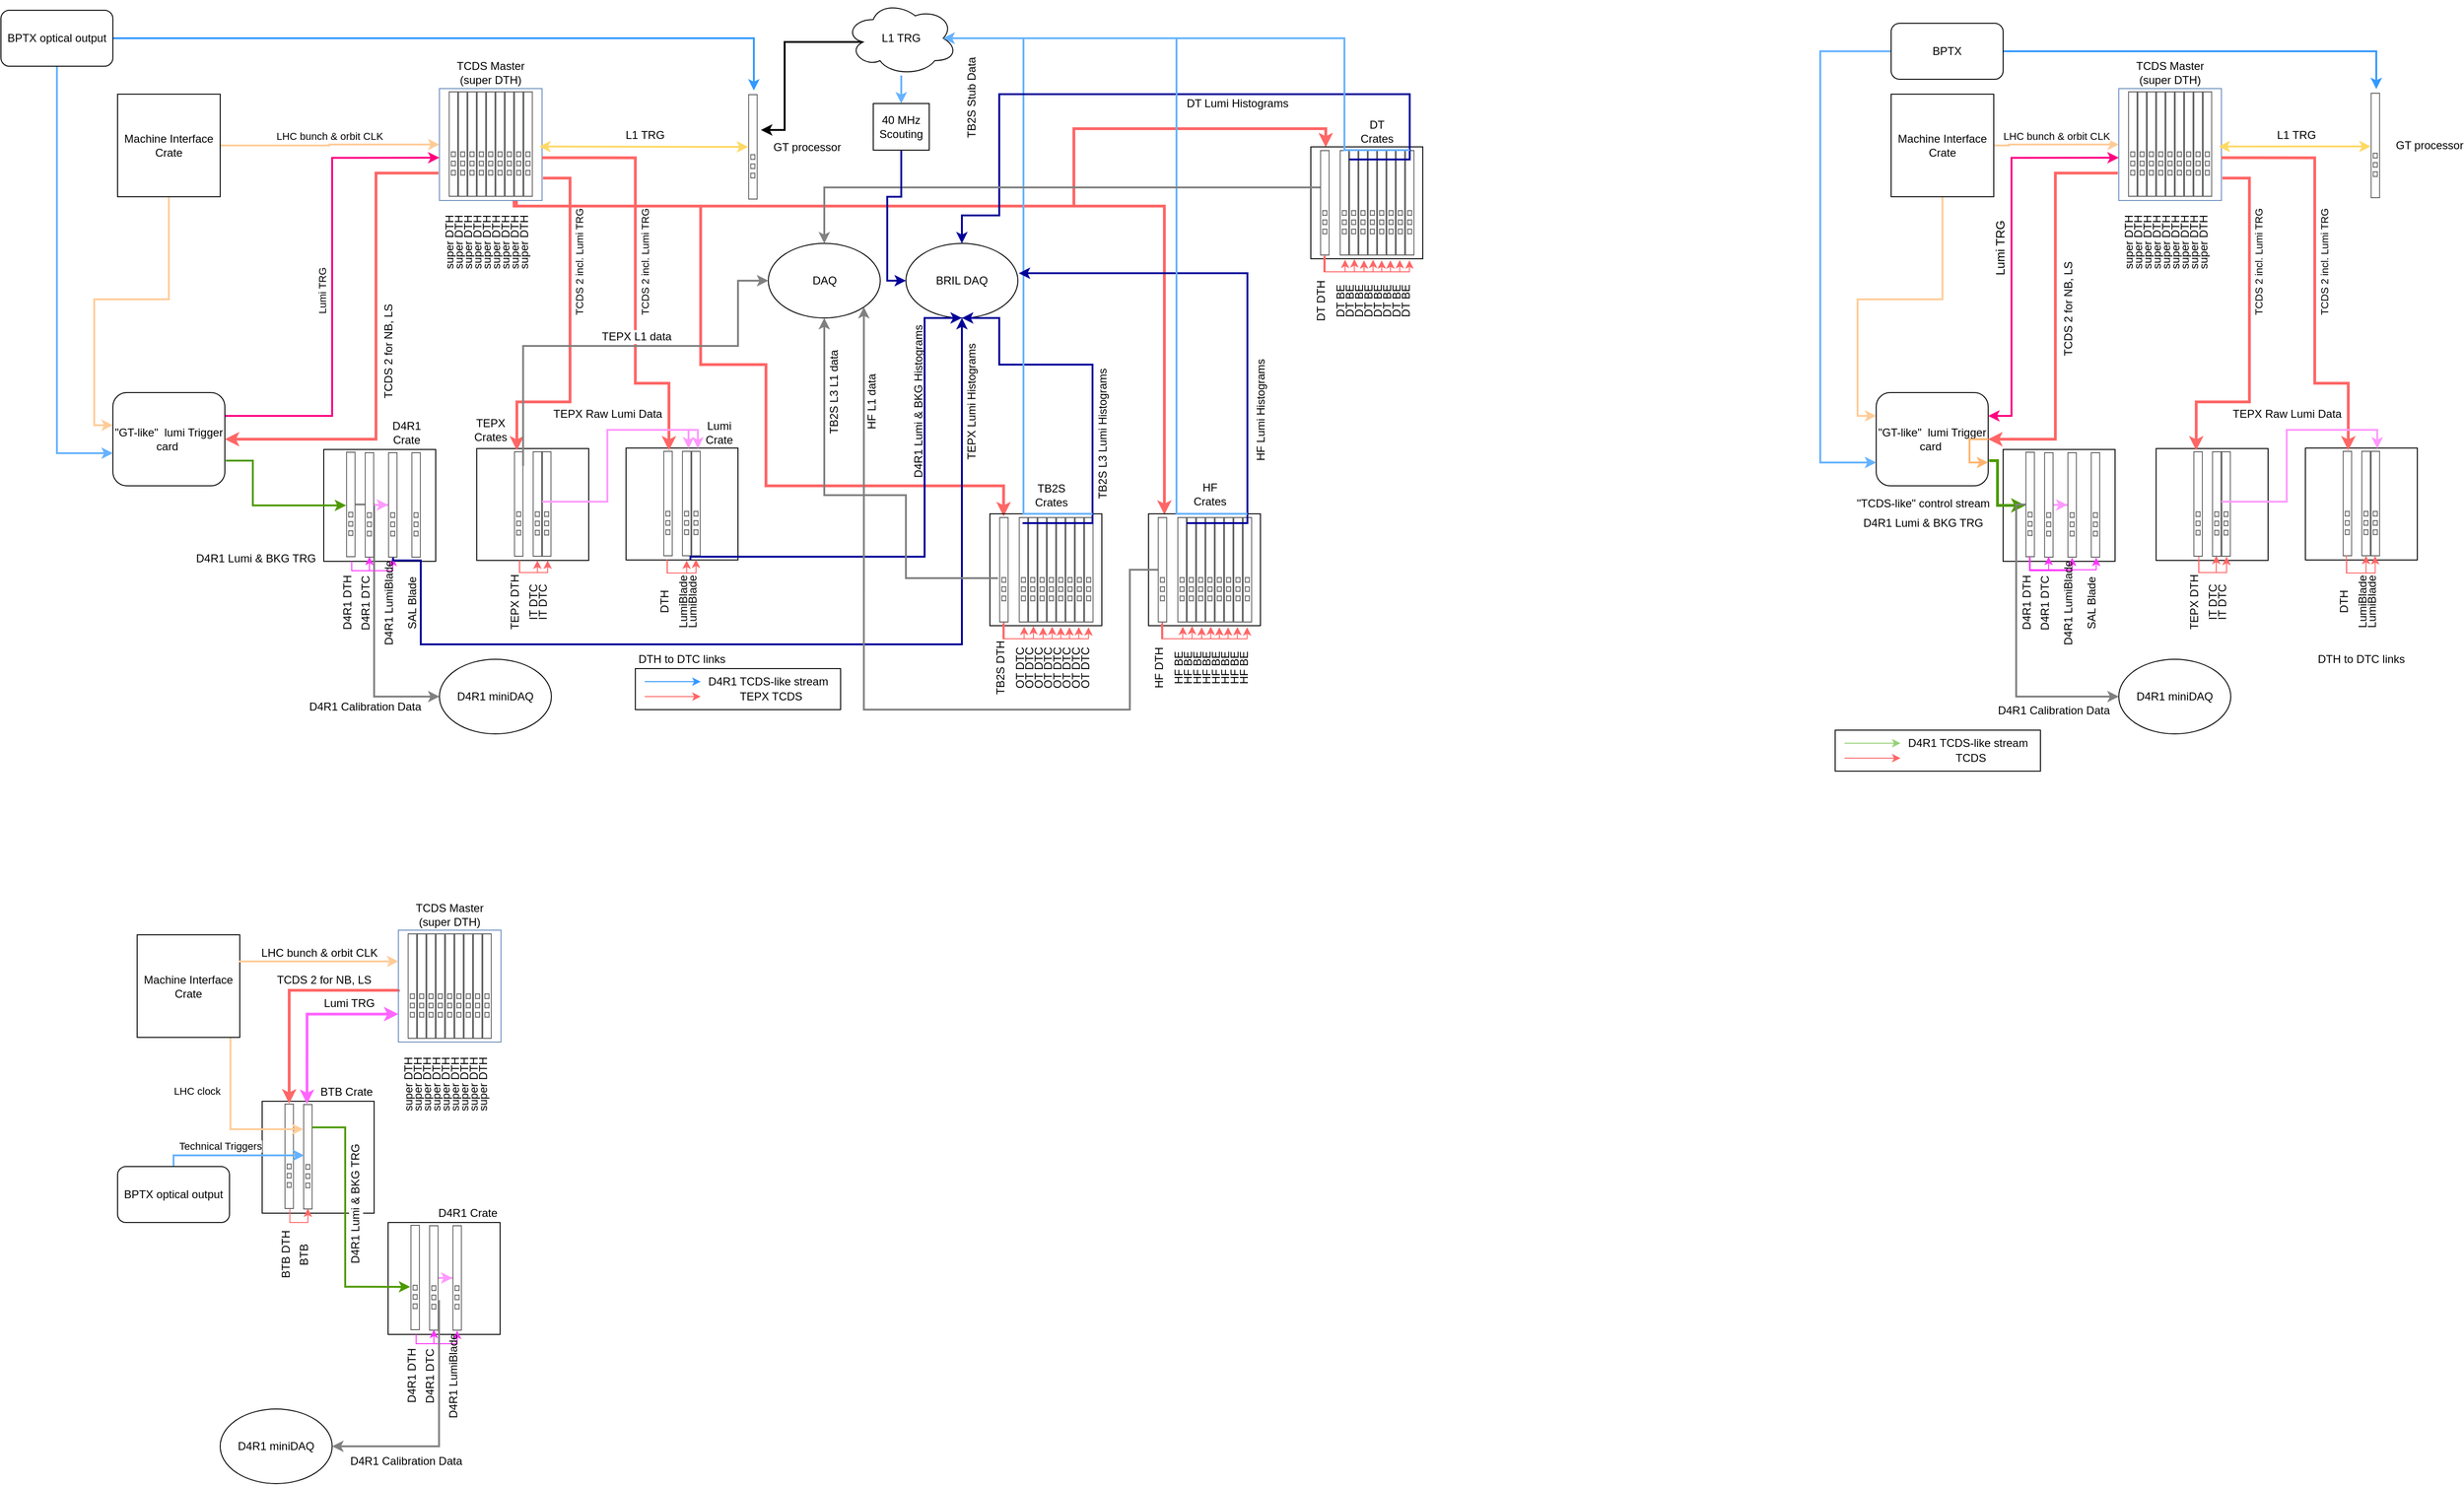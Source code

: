 <mxfile version="13.1.0" type="github">
  <diagram name="Page-1" id="75ae5057-2f1f-a65a-41a6-c58fb5237df7">
    <mxGraphModel dx="988" dy="637" grid="1" gridSize="10" guides="1" tooltips="1" connect="1" arrows="1" fold="1" page="1" pageScale="1" pageWidth="1169" pageHeight="827" background="#ffffff" math="0" shadow="0">
      <root>
        <mxCell id="0" />
        <mxCell id="1" parent="0" />
        <mxCell id="VDPa8rt16qKgHQVNXyiY-29" style="edgeStyle=orthogonalEdgeStyle;rounded=0;orthogonalLoop=1;jettySize=auto;html=1;strokeColor=#FF6666;strokeWidth=3;exitX=0.75;exitY=1;exitDx=0;exitDy=0;entryX=0.467;entryY=-0.007;entryDx=0;entryDy=0;entryPerimeter=0;" parent="1" source="9xZ__yJcOjTzKGVj3mQi-7" target="VDPa8rt16qKgHQVNXyiY-7" edge="1">
          <mxGeometry relative="1" as="geometry">
            <Array as="points">
              <mxPoint x="563" y="220" />
              <mxPoint x="760" y="220" />
              <mxPoint x="760" y="390" />
              <mxPoint x="830" y="390" />
              <mxPoint x="830" y="520" />
              <mxPoint x="1085" y="520" />
            </Array>
          </mxGeometry>
        </mxCell>
        <mxCell id="e_Fd-XsdZ4aZpfvhOUSF-18" value="" style="rounded=0;whiteSpace=wrap;html=1;fillColor=none;" parent="1" vertex="1">
          <mxGeometry x="356" y="481" width="120" height="120" as="geometry" />
        </mxCell>
        <mxCell id="e_Fd-XsdZ4aZpfvhOUSF-9" value="" style="group" parent="1" vertex="1" connectable="0">
          <mxGeometry x="680" y="479.5" width="120" height="120" as="geometry" />
        </mxCell>
        <mxCell id="e_Fd-XsdZ4aZpfvhOUSF-13" value="" style="rounded=0;whiteSpace=wrap;html=1;fillColor=none;" parent="e_Fd-XsdZ4aZpfvhOUSF-9" vertex="1">
          <mxGeometry width="120" height="120" as="geometry" />
        </mxCell>
        <mxCell id="e_Fd-XsdZ4aZpfvhOUSF-10" value="&lt;br&gt;DTH" style="shape=mxgraph.rack.oracle.netra_cp3260_atca_blade_server;html=1;labelPosition=center;align=center;spacingLeft=15;dashed=0;shadow=0;fillColor=#ffffff;horizontal=0;verticalLabelPosition=top;verticalAlign=bottom;" parent="e_Fd-XsdZ4aZpfvhOUSF-9" vertex="1">
          <mxGeometry x="40" y="3" width="10" height="113" as="geometry" />
        </mxCell>
        <mxCell id="e_Fd-XsdZ4aZpfvhOUSF-43" style="edgeStyle=orthogonalEdgeStyle;rounded=0;orthogonalLoop=1;jettySize=auto;html=1;startArrow=classic;startFill=1;endArrow=none;endFill=0;strokeColor=#FF6666;strokeWidth=1;entryX=0.369;entryY=1.004;entryDx=0;entryDy=0;entryPerimeter=0;" parent="e_Fd-XsdZ4aZpfvhOUSF-9" target="e_Fd-XsdZ4aZpfvhOUSF-13" edge="1">
          <mxGeometry relative="1" as="geometry">
            <mxPoint x="65" y="120.5" as="sourcePoint" />
            <Array as="points">
              <mxPoint x="65" y="134" />
              <mxPoint x="44" y="134" />
            </Array>
          </mxGeometry>
        </mxCell>
        <mxCell id="e_Fd-XsdZ4aZpfvhOUSF-11" value="LumiBlade&lt;br&gt;" style="shape=mxgraph.rack.oracle.netra_cp3260_atca_blade_server;html=1;labelPosition=center;align=center;spacingLeft=15;dashed=0;shadow=0;fillColor=#ffffff;horizontal=0;verticalLabelPosition=top;verticalAlign=bottom;" parent="e_Fd-XsdZ4aZpfvhOUSF-9" vertex="1">
          <mxGeometry x="60" y="3" width="10" height="113" as="geometry" />
        </mxCell>
        <mxCell id="e_Fd-XsdZ4aZpfvhOUSF-44" style="edgeStyle=orthogonalEdgeStyle;rounded=0;orthogonalLoop=1;jettySize=auto;html=1;entryX=0.367;entryY=1.01;entryDx=0;entryDy=0;entryPerimeter=0;startArrow=classic;startFill=1;endArrow=none;endFill=0;strokeColor=#FF6666;strokeWidth=1;" parent="e_Fd-XsdZ4aZpfvhOUSF-9" edge="1">
          <mxGeometry relative="1" as="geometry">
            <mxPoint x="75" y="119.5" as="sourcePoint" />
            <mxPoint x="44" y="119.25" as="targetPoint" />
            <Array as="points">
              <mxPoint x="75" y="134" />
              <mxPoint x="44" y="134" />
            </Array>
          </mxGeometry>
        </mxCell>
        <mxCell id="e_Fd-XsdZ4aZpfvhOUSF-12" value="LumiBlade&lt;br&gt;" style="shape=mxgraph.rack.oracle.netra_cp3260_atca_blade_server;html=1;labelPosition=center;align=center;spacingLeft=15;dashed=0;shadow=0;fillColor=#ffffff;horizontal=0;verticalLabelPosition=top;verticalAlign=bottom;" parent="e_Fd-XsdZ4aZpfvhOUSF-9" vertex="1">
          <mxGeometry x="70" y="3" width="10" height="113" as="geometry" />
        </mxCell>
        <mxCell id="e_Fd-XsdZ4aZpfvhOUSF-7" value="" style="group" parent="1" vertex="1" connectable="0">
          <mxGeometry x="520" y="480" width="120" height="120" as="geometry" />
        </mxCell>
        <mxCell id="e_Fd-XsdZ4aZpfvhOUSF-5" value="" style="rounded=0;whiteSpace=wrap;html=1;fillColor=none;" parent="e_Fd-XsdZ4aZpfvhOUSF-7" vertex="1">
          <mxGeometry width="120" height="120" as="geometry" />
        </mxCell>
        <mxCell id="e_Fd-XsdZ4aZpfvhOUSF-1" value="TEPX DTH" style="shape=mxgraph.rack.oracle.netra_cp3260_atca_blade_server;html=1;labelPosition=center;align=center;spacingLeft=15;dashed=0;shadow=0;fillColor=#ffffff;horizontal=0;verticalLabelPosition=top;verticalAlign=bottom;" parent="e_Fd-XsdZ4aZpfvhOUSF-7" vertex="1">
          <mxGeometry x="40" y="3" width="10" height="113" as="geometry" />
        </mxCell>
        <mxCell id="e_Fd-XsdZ4aZpfvhOUSF-41" style="edgeStyle=orthogonalEdgeStyle;rounded=0;orthogonalLoop=1;jettySize=auto;html=1;entryX=0.381;entryY=1.003;entryDx=0;entryDy=0;entryPerimeter=0;startArrow=classic;startFill=1;endArrow=none;endFill=0;strokeColor=#FF6666;strokeWidth=1;" parent="e_Fd-XsdZ4aZpfvhOUSF-7" target="e_Fd-XsdZ4aZpfvhOUSF-5" edge="1">
          <mxGeometry relative="1" as="geometry">
            <mxPoint x="65" y="120" as="sourcePoint" />
            <Array as="points">
              <mxPoint x="65" y="133" />
              <mxPoint x="46" y="133" />
            </Array>
          </mxGeometry>
        </mxCell>
        <mxCell id="e_Fd-XsdZ4aZpfvhOUSF-2" value="IT DTC" style="shape=mxgraph.rack.oracle.netra_cp3260_atca_blade_server;html=1;labelPosition=center;align=center;spacingLeft=15;dashed=0;shadow=0;fillColor=#ffffff;horizontal=0;verticalLabelPosition=top;verticalAlign=bottom;" parent="e_Fd-XsdZ4aZpfvhOUSF-7" vertex="1">
          <mxGeometry x="60" y="3" width="10" height="113" as="geometry" />
        </mxCell>
        <mxCell id="e_Fd-XsdZ4aZpfvhOUSF-42" style="edgeStyle=orthogonalEdgeStyle;rounded=0;orthogonalLoop=1;jettySize=auto;html=1;entryX=0.383;entryY=1;entryDx=0;entryDy=0;entryPerimeter=0;startArrow=classic;startFill=1;endArrow=none;endFill=0;strokeColor=#FF6666;strokeWidth=1;" parent="e_Fd-XsdZ4aZpfvhOUSF-7" target="e_Fd-XsdZ4aZpfvhOUSF-5" edge="1">
          <mxGeometry relative="1" as="geometry">
            <mxPoint x="76" y="120" as="sourcePoint" />
            <Array as="points">
              <mxPoint x="76" y="133" />
              <mxPoint x="46" y="133" />
            </Array>
          </mxGeometry>
        </mxCell>
        <mxCell id="e_Fd-XsdZ4aZpfvhOUSF-3" value="IT DTC" style="shape=mxgraph.rack.oracle.netra_cp3260_atca_blade_server;html=1;labelPosition=center;align=center;spacingLeft=15;dashed=0;shadow=0;fillColor=#ffffff;horizontal=0;verticalLabelPosition=top;verticalAlign=bottom;" parent="e_Fd-XsdZ4aZpfvhOUSF-7" vertex="1">
          <mxGeometry x="70" y="3" width="10" height="113" as="geometry" />
        </mxCell>
        <mxCell id="e_Fd-XsdZ4aZpfvhOUSF-22" value="LHC bunch &amp;amp; orbit CLK" style="edgeStyle=orthogonalEdgeStyle;rounded=0;orthogonalLoop=1;jettySize=auto;html=1;entryX=0;entryY=0.5;entryDx=0;entryDy=0;entryPerimeter=0;strokeWidth=2;strokeColor=#FFCC99;labelPosition=center;verticalLabelPosition=top;align=center;verticalAlign=bottom;" parent="1" source="9xZ__yJcOjTzKGVj3mQi-6" target="9xZ__yJcOjTzKGVj3mQi-7" edge="1">
          <mxGeometry relative="1" as="geometry">
            <Array as="points">
              <mxPoint x="362" y="155" />
            </Array>
          </mxGeometry>
        </mxCell>
        <mxCell id="e_Fd-XsdZ4aZpfvhOUSF-29" style="edgeStyle=orthogonalEdgeStyle;rounded=0;orthogonalLoop=1;jettySize=auto;html=1;entryX=0;entryY=0.25;entryDx=0;entryDy=0;startArrow=none;startFill=0;endArrow=classic;endFill=1;strokeWidth=2;strokeColor=#FFCC99;" parent="1" source="9xZ__yJcOjTzKGVj3mQi-6" edge="1">
          <mxGeometry relative="1" as="geometry">
            <Array as="points">
              <mxPoint x="190" y="320" />
              <mxPoint x="110" y="320" />
              <mxPoint x="110" y="455" />
            </Array>
            <mxPoint x="130" y="455" as="targetPoint" />
          </mxGeometry>
        </mxCell>
        <mxCell id="9xZ__yJcOjTzKGVj3mQi-6" value="Machine Interface Crate" style="rounded=0;whiteSpace=wrap;html=1;shadow=0;dashed=0;fontFamily=Helvetica;fontSize=12;fontColor=#000000;align=center;strokeColor=#000000;fillColor=#ffffff;" parent="1" vertex="1">
          <mxGeometry x="135" y="100" width="110" height="110" as="geometry" />
        </mxCell>
        <mxCell id="VDPa8rt16qKgHQVNXyiY-59" style="edgeStyle=orthogonalEdgeStyle;rounded=0;orthogonalLoop=1;jettySize=auto;html=1;exitX=0.75;exitY=1;exitDx=0;exitDy=0;entryX=0.142;entryY=0.008;entryDx=0;entryDy=0;entryPerimeter=0;strokeColor=#FF6666;strokeWidth=3;" parent="1" source="9xZ__yJcOjTzKGVj3mQi-7" target="VDPa8rt16qKgHQVNXyiY-41" edge="1">
          <mxGeometry relative="1" as="geometry">
            <Array as="points">
              <mxPoint x="563" y="220" />
              <mxPoint x="1257" y="220" />
            </Array>
          </mxGeometry>
        </mxCell>
        <mxCell id="VDPa8rt16qKgHQVNXyiY-85" style="edgeStyle=orthogonalEdgeStyle;rounded=0;orthogonalLoop=1;jettySize=auto;html=1;entryX=0.133;entryY=0.004;entryDx=0;entryDy=0;entryPerimeter=0;strokeColor=#FF6666;strokeWidth=3;" parent="1" source="9xZ__yJcOjTzKGVj3mQi-7" target="VDPa8rt16qKgHQVNXyiY-66" edge="1">
          <mxGeometry relative="1" as="geometry">
            <Array as="points">
              <mxPoint x="560" y="220" />
              <mxPoint x="1160" y="220" />
              <mxPoint x="1160" y="137" />
              <mxPoint x="1430" y="137" />
            </Array>
          </mxGeometry>
        </mxCell>
        <mxCell id="9xZ__yJcOjTzKGVj3mQi-7" value="TCDS Master (super DTH)" style="rounded=0;whiteSpace=wrap;html=1;shadow=0;dashed=0;fontFamily=Helvetica;fontSize=12;fontColor=#000000;align=center;strokeColor=#6c8ebf;fillColor=none;labelPosition=center;verticalLabelPosition=top;verticalAlign=bottom;" parent="1" vertex="1">
          <mxGeometry x="480" y="94" width="110" height="120" as="geometry" />
        </mxCell>
        <mxCell id="e_Fd-XsdZ4aZpfvhOUSF-24" style="edgeStyle=orthogonalEdgeStyle;rounded=0;orthogonalLoop=1;jettySize=auto;html=1;entryX=0.973;entryY=0.518;entryDx=0;entryDy=0;entryPerimeter=0;startArrow=classic;startFill=1;strokeWidth=2;strokeColor=#FFD966;" parent="1" source="9xZ__yJcOjTzKGVj3mQi-8" target="9xZ__yJcOjTzKGVj3mQi-7" edge="1">
          <mxGeometry relative="1" as="geometry">
            <Array as="points">
              <mxPoint x="760" y="156" />
              <mxPoint x="760" y="156" />
            </Array>
          </mxGeometry>
        </mxCell>
        <mxCell id="oAu8i6F82wXrjzI7C6l--5" value="L1 TRG" style="text;html=1;resizable=0;points=[];align=center;verticalAlign=bottom;labelBackgroundColor=#ffffff;labelPosition=center;verticalLabelPosition=top;" parent="e_Fd-XsdZ4aZpfvhOUSF-24" vertex="1" connectable="0">
          <mxGeometry x="0.03" y="1" relative="1" as="geometry">
            <mxPoint x="4" y="-4.5" as="offset" />
          </mxGeometry>
        </mxCell>
        <mxCell id="9xZ__yJcOjTzKGVj3mQi-8" value="GT processor" style="shape=mxgraph.rack.oracle.netra_cp3260_atca_blade_server;html=1;labelPosition=right;align=left;spacingLeft=15;dashed=0;shadow=0;fillColor=#ffffff;" parent="1" vertex="1">
          <mxGeometry x="811" y="100" width="10" height="113" as="geometry" />
        </mxCell>
        <mxCell id="e_Fd-XsdZ4aZpfvhOUSF-25" value="Lumi TRG&amp;nbsp;" style="edgeStyle=orthogonalEdgeStyle;rounded=0;orthogonalLoop=1;jettySize=auto;html=1;exitX=1;exitY=0.25;exitDx=0;exitDy=0;entryX=0;entryY=0.618;entryDx=0;entryDy=0;entryPerimeter=0;startArrow=none;startFill=0;strokeWidth=2;strokeColor=#FF0080;horizontal=0;labelPosition=center;verticalLabelPosition=top;align=center;verticalAlign=bottom;" parent="1" source="9xZ__yJcOjTzKGVj3mQi-9" target="9xZ__yJcOjTzKGVj3mQi-7" edge="1">
          <mxGeometry x="-0.024" y="5" relative="1" as="geometry">
            <Array as="points">
              <mxPoint x="365" y="445" />
              <mxPoint x="365" y="168" />
            </Array>
            <mxPoint as="offset" />
          </mxGeometry>
        </mxCell>
        <mxCell id="9xZ__yJcOjTzKGVj3mQi-9" value="&quot;GT-like&quot; &amp;nbsp;lumi Trigger card&amp;nbsp;" style="rounded=1;whiteSpace=wrap;html=1;fillColor=none;" parent="1" vertex="1">
          <mxGeometry x="130" y="420" width="120" height="100" as="geometry" />
        </mxCell>
        <mxCell id="e_Fd-XsdZ4aZpfvhOUSF-26" style="edgeStyle=orthogonalEdgeStyle;rounded=0;orthogonalLoop=1;jettySize=auto;html=1;entryX=1.008;entryY=0.73;entryDx=0;entryDy=0;startArrow=classic;startFill=1;endArrow=none;endFill=0;strokeWidth=2;strokeColor=#4D9900;entryPerimeter=0;" parent="1" source="e_Fd-XsdZ4aZpfvhOUSF-15" target="9xZ__yJcOjTzKGVj3mQi-9" edge="1">
          <mxGeometry relative="1" as="geometry">
            <mxPoint x="250" y="470" as="targetPoint" />
            <Array as="points">
              <mxPoint x="280" y="541" />
              <mxPoint x="280" y="493" />
            </Array>
          </mxGeometry>
        </mxCell>
        <mxCell id="oAu8i6F82wXrjzI7C6l--7" value="D4R1 Lumi &amp;amp; BKG TRG" style="text;html=1;resizable=0;points=[];align=center;verticalAlign=middle;labelBackgroundColor=#ffffff;horizontal=1;" parent="e_Fd-XsdZ4aZpfvhOUSF-26" vertex="1" connectable="0">
          <mxGeometry x="0.376" y="1" relative="1" as="geometry">
            <mxPoint x="4" y="78.5" as="offset" />
          </mxGeometry>
        </mxCell>
        <mxCell id="e_Fd-XsdZ4aZpfvhOUSF-28" style="edgeStyle=orthogonalEdgeStyle;rounded=0;orthogonalLoop=1;jettySize=auto;html=1;entryX=-0.009;entryY=0.755;entryDx=0;entryDy=0;entryPerimeter=0;startArrow=classic;startFill=1;endArrow=none;endFill=0;strokeColor=#FF6666;strokeWidth=3;exitX=1;exitY=0.5;exitDx=0;exitDy=0;" parent="1" source="9xZ__yJcOjTzKGVj3mQi-9" target="9xZ__yJcOjTzKGVj3mQi-7" edge="1">
          <mxGeometry relative="1" as="geometry">
            <Array as="points">
              <mxPoint x="412" y="470" />
              <mxPoint x="412" y="185" />
            </Array>
            <mxPoint x="250" y="455" as="sourcePoint" />
          </mxGeometry>
        </mxCell>
        <mxCell id="oAu8i6F82wXrjzI7C6l--13" value="TCDS 2 for NB, LS" style="text;html=1;resizable=0;points=[];align=center;verticalAlign=middle;labelBackgroundColor=#ffffff;horizontal=0;" parent="e_Fd-XsdZ4aZpfvhOUSF-28" vertex="1" connectable="0">
          <mxGeometry x="-0.017" y="1" relative="1" as="geometry">
            <mxPoint x="14.5" y="-2.5" as="offset" />
          </mxGeometry>
        </mxCell>
        <mxCell id="oAu8i6F82wXrjzI7C6l--4" style="edgeStyle=orthogonalEdgeStyle;rounded=0;orthogonalLoop=1;jettySize=auto;html=1;entryX=0;entryY=0.5;entryDx=0;entryDy=0;strokeColor=#808080;strokeWidth=2;" parent="1" source="e_Fd-XsdZ4aZpfvhOUSF-15" target="oAu8i6F82wXrjzI7C6l--3" edge="1">
          <mxGeometry relative="1" as="geometry">
            <Array as="points">
              <mxPoint x="410" y="540" />
              <mxPoint x="410" y="746" />
            </Array>
          </mxGeometry>
        </mxCell>
        <mxCell id="oAu8i6F82wXrjzI7C6l--12" value="D4R1 Calibration Data" style="text;html=1;resizable=0;points=[];align=center;verticalAlign=middle;labelBackgroundColor=#ffffff;" parent="oAu8i6F82wXrjzI7C6l--4" vertex="1" connectable="0">
          <mxGeometry x="0.247" relative="1" as="geometry">
            <mxPoint x="-10" y="52" as="offset" />
          </mxGeometry>
        </mxCell>
        <mxCell id="e_Fd-XsdZ4aZpfvhOUSF-15" value="D4R1 DTH" style="shape=mxgraph.rack.oracle.netra_cp3260_atca_blade_server;html=1;labelPosition=center;align=center;spacingLeft=15;dashed=0;shadow=0;fillColor=#ffffff;horizontal=0;verticalLabelPosition=top;verticalAlign=bottom;" parent="1" vertex="1">
          <mxGeometry x="380" y="483.5" width="10" height="113" as="geometry" />
        </mxCell>
        <mxCell id="e_Fd-XsdZ4aZpfvhOUSF-39" style="edgeStyle=orthogonalEdgeStyle;rounded=0;orthogonalLoop=1;jettySize=auto;html=1;entryX=0.25;entryY=1;entryDx=0;entryDy=0;startArrow=classic;startFill=1;endArrow=none;endFill=0;strokeColor=#FF33FF;strokeWidth=1;exitX=0.5;exitY=0.991;exitDx=0;exitDy=0;exitPerimeter=0;" parent="1" source="e_Fd-XsdZ4aZpfvhOUSF-16" target="e_Fd-XsdZ4aZpfvhOUSF-18" edge="1">
          <mxGeometry relative="1" as="geometry">
            <Array as="points">
              <mxPoint x="405" y="611" />
              <mxPoint x="386" y="611" />
            </Array>
          </mxGeometry>
        </mxCell>
        <mxCell id="e_Fd-XsdZ4aZpfvhOUSF-59" style="edgeStyle=orthogonalEdgeStyle;rounded=0;orthogonalLoop=1;jettySize=auto;html=1;startArrow=none;startFill=0;endArrow=classic;endFill=1;strokeColor=#FF99FF;strokeWidth=2;" parent="1" source="e_Fd-XsdZ4aZpfvhOUSF-16" target="e_Fd-XsdZ4aZpfvhOUSF-17" edge="1">
          <mxGeometry relative="1" as="geometry" />
        </mxCell>
        <mxCell id="e_Fd-XsdZ4aZpfvhOUSF-16" value="D4R1 DTC" style="shape=mxgraph.rack.oracle.netra_cp3260_atca_blade_server;html=1;labelPosition=center;align=center;spacingLeft=15;dashed=0;shadow=0;fillColor=#ffffff;horizontal=0;verticalLabelPosition=top;verticalAlign=bottom;" parent="1" vertex="1">
          <mxGeometry x="400" y="484" width="10" height="113" as="geometry" />
        </mxCell>
        <mxCell id="e_Fd-XsdZ4aZpfvhOUSF-40" style="edgeStyle=orthogonalEdgeStyle;rounded=0;orthogonalLoop=1;jettySize=auto;html=1;startArrow=classic;startFill=1;endArrow=none;endFill=0;strokeColor=#FF33FF;strokeWidth=1;" parent="1" edge="1">
          <mxGeometry relative="1" as="geometry">
            <mxPoint x="396" y="611" as="targetPoint" />
            <Array as="points">
              <mxPoint x="430" y="611" />
            </Array>
            <mxPoint x="430" y="597" as="sourcePoint" />
          </mxGeometry>
        </mxCell>
        <mxCell id="oAu8i6F82wXrjzI7C6l--2" style="edgeStyle=orthogonalEdgeStyle;rounded=0;orthogonalLoop=1;jettySize=auto;html=1;entryX=0.5;entryY=1;entryDx=0;entryDy=0;strokeColor=#000099;strokeWidth=2;exitX=0.533;exitY=1;exitDx=0;exitDy=0;exitPerimeter=0;" parent="1" source="e_Fd-XsdZ4aZpfvhOUSF-17" target="e_Fd-XsdZ4aZpfvhOUSF-62" edge="1">
          <mxGeometry relative="1" as="geometry">
            <Array as="points">
              <mxPoint x="430" y="600" />
              <mxPoint x="460" y="600" />
              <mxPoint x="460" y="690" />
              <mxPoint x="1040" y="690" />
            </Array>
          </mxGeometry>
        </mxCell>
        <mxCell id="oAu8i6F82wXrjzI7C6l--10" value="D4R1 Lumi &amp;amp; BKG Histograms" style="text;html=1;resizable=0;points=[];align=center;verticalAlign=middle;labelBackgroundColor=#ffffff;rotation=-90;" parent="oAu8i6F82wXrjzI7C6l--2" vertex="1" connectable="0">
          <mxGeometry x="-0.552" y="2" relative="1" as="geometry">
            <mxPoint x="419.5" y="-258" as="offset" />
          </mxGeometry>
        </mxCell>
        <mxCell id="e_Fd-XsdZ4aZpfvhOUSF-17" value="D4R1 LumiBlade" style="shape=mxgraph.rack.oracle.netra_cp3260_atca_blade_server;html=1;labelPosition=center;align=center;spacingLeft=15;dashed=0;shadow=0;fillColor=#ffffff;horizontal=0;verticalLabelPosition=top;verticalAlign=bottom;" parent="1" vertex="1">
          <mxGeometry x="425" y="484" width="10" height="113" as="geometry" />
        </mxCell>
        <mxCell id="e_Fd-XsdZ4aZpfvhOUSF-36" value="TCDS 2 incl. Lumi TRG" style="edgeStyle=orthogonalEdgeStyle;rounded=0;orthogonalLoop=1;jettySize=auto;html=1;startArrow=classic;startFill=1;endArrow=none;endFill=0;strokeColor=#FF6666;strokeWidth=3;exitX=0.358;exitY=0.017;exitDx=0;exitDy=0;exitPerimeter=0;horizontal=0;" parent="1" source="e_Fd-XsdZ4aZpfvhOUSF-5" edge="1">
          <mxGeometry x="0.37" y="-10" relative="1" as="geometry">
            <mxPoint x="748" y="478" as="sourcePoint" />
            <mxPoint x="591" y="190" as="targetPoint" />
            <Array as="points">
              <mxPoint x="563" y="430" />
              <mxPoint x="620" y="430" />
              <mxPoint x="620" y="190" />
            </Array>
            <mxPoint as="offset" />
          </mxGeometry>
        </mxCell>
        <mxCell id="e_Fd-XsdZ4aZpfvhOUSF-37" style="edgeStyle=orthogonalEdgeStyle;rounded=0;orthogonalLoop=1;jettySize=auto;html=1;entryX=1;entryY=0.618;entryDx=0;entryDy=0;entryPerimeter=0;startArrow=classic;startFill=1;endArrow=none;endFill=0;strokeColor=#FF6666;strokeWidth=3;exitX=0.6;exitY=-0.004;exitDx=0;exitDy=0;exitPerimeter=0;" parent="1" source="e_Fd-XsdZ4aZpfvhOUSF-10" target="9xZ__yJcOjTzKGVj3mQi-7" edge="1">
          <mxGeometry relative="1" as="geometry">
            <Array as="points">
              <mxPoint x="726" y="410" />
              <mxPoint x="690" y="410" />
              <mxPoint x="690" y="168" />
            </Array>
          </mxGeometry>
        </mxCell>
        <mxCell id="VDPa8rt16qKgHQVNXyiY-38" value="&lt;font style=&quot;font-size: 11px&quot;&gt;TCDS 2 incl. Lumi TRG&lt;/font&gt;" style="text;html=1;resizable=0;points=[];align=center;verticalAlign=middle;labelBackgroundColor=#ffffff;rotation=270;" parent="e_Fd-XsdZ4aZpfvhOUSF-37" vertex="1" connectable="0">
          <mxGeometry x="0.04" y="2" relative="1" as="geometry">
            <mxPoint x="12" y="-4" as="offset" />
          </mxGeometry>
        </mxCell>
        <mxCell id="e_Fd-XsdZ4aZpfvhOUSF-45" value="super DTH" style="shape=mxgraph.rack.oracle.netra_cp3260_atca_blade_server;html=1;labelPosition=center;align=center;spacingLeft=15;dashed=0;shadow=0;fillColor=#ffffff;verticalLabelPosition=top;verticalAlign=bottom;horizontal=0;" parent="1" vertex="1">
          <mxGeometry x="490" y="97" width="10" height="113" as="geometry" />
        </mxCell>
        <mxCell id="e_Fd-XsdZ4aZpfvhOUSF-46" value="super DTH" style="shape=mxgraph.rack.oracle.netra_cp3260_atca_blade_server;html=1;labelPosition=center;align=center;spacingLeft=15;dashed=0;shadow=0;fillColor=#ffffff;verticalLabelPosition=top;verticalAlign=bottom;horizontal=0;" parent="1" vertex="1">
          <mxGeometry x="500" y="97" width="10" height="113" as="geometry" />
        </mxCell>
        <mxCell id="e_Fd-XsdZ4aZpfvhOUSF-47" value="super DTH" style="shape=mxgraph.rack.oracle.netra_cp3260_atca_blade_server;html=1;labelPosition=center;align=center;spacingLeft=15;dashed=0;shadow=0;fillColor=#ffffff;verticalLabelPosition=top;verticalAlign=bottom;horizontal=0;" parent="1" vertex="1">
          <mxGeometry x="510" y="97" width="10" height="113" as="geometry" />
        </mxCell>
        <mxCell id="e_Fd-XsdZ4aZpfvhOUSF-48" value="super DTH" style="shape=mxgraph.rack.oracle.netra_cp3260_atca_blade_server;html=1;labelPosition=center;align=center;spacingLeft=15;dashed=0;shadow=0;fillColor=#ffffff;verticalLabelPosition=top;verticalAlign=bottom;horizontal=0;" parent="1" vertex="1">
          <mxGeometry x="520" y="97" width="10" height="113" as="geometry" />
        </mxCell>
        <mxCell id="e_Fd-XsdZ4aZpfvhOUSF-49" value="super DTH" style="shape=mxgraph.rack.oracle.netra_cp3260_atca_blade_server;html=1;labelPosition=center;align=center;spacingLeft=15;dashed=0;shadow=0;fillColor=#ffffff;verticalLabelPosition=top;verticalAlign=bottom;horizontal=0;" parent="1" vertex="1">
          <mxGeometry x="530" y="97" width="10" height="113" as="geometry" />
        </mxCell>
        <mxCell id="e_Fd-XsdZ4aZpfvhOUSF-50" value="super DTH" style="shape=mxgraph.rack.oracle.netra_cp3260_atca_blade_server;html=1;labelPosition=center;align=center;spacingLeft=15;dashed=0;shadow=0;fillColor=#ffffff;verticalLabelPosition=top;verticalAlign=bottom;horizontal=0;" parent="1" vertex="1">
          <mxGeometry x="540" y="97" width="10" height="113" as="geometry" />
        </mxCell>
        <mxCell id="e_Fd-XsdZ4aZpfvhOUSF-51" value="super DTH" style="shape=mxgraph.rack.oracle.netra_cp3260_atca_blade_server;html=1;labelPosition=center;align=center;spacingLeft=15;dashed=0;shadow=0;fillColor=#ffffff;verticalLabelPosition=top;verticalAlign=bottom;horizontal=0;" parent="1" vertex="1">
          <mxGeometry x="550" y="97" width="10" height="113" as="geometry" />
        </mxCell>
        <mxCell id="e_Fd-XsdZ4aZpfvhOUSF-52" value="super DTH" style="shape=mxgraph.rack.oracle.netra_cp3260_atca_blade_server;html=1;labelPosition=center;align=center;spacingLeft=15;dashed=0;shadow=0;fillColor=#ffffff;verticalLabelPosition=top;verticalAlign=bottom;horizontal=0;" parent="1" vertex="1">
          <mxGeometry x="560" y="97" width="10" height="113" as="geometry" />
        </mxCell>
        <mxCell id="e_Fd-XsdZ4aZpfvhOUSF-53" value="super DTH" style="shape=mxgraph.rack.oracle.netra_cp3260_atca_blade_server;html=1;labelPosition=center;align=center;spacingLeft=15;dashed=0;shadow=0;fillColor=#ffffff;verticalLabelPosition=top;verticalAlign=bottom;horizontal=0;" parent="1" vertex="1">
          <mxGeometry x="570" y="97" width="10" height="113" as="geometry" />
        </mxCell>
        <mxCell id="e_Fd-XsdZ4aZpfvhOUSF-55" style="edgeStyle=orthogonalEdgeStyle;rounded=0;orthogonalLoop=1;jettySize=auto;html=1;exitX=0.5;exitY=1;exitDx=0;exitDy=0;entryX=0;entryY=0.75;entryDx=0;entryDy=0;startArrow=none;startFill=0;endArrow=classic;endFill=1;strokeColor=#66B2FF;strokeWidth=2;" parent="1" source="e_Fd-XsdZ4aZpfvhOUSF-54" edge="1">
          <mxGeometry relative="1" as="geometry">
            <Array as="points">
              <mxPoint x="70" y="485" />
            </Array>
            <mxPoint x="130" y="485" as="targetPoint" />
          </mxGeometry>
        </mxCell>
        <mxCell id="VDPa8rt16qKgHQVNXyiY-3" style="edgeStyle=orthogonalEdgeStyle;rounded=0;orthogonalLoop=1;jettySize=auto;html=1;entryX=0.6;entryY=-0.035;entryDx=0;entryDy=0;entryPerimeter=0;strokeWidth=2;strokeColor=#3399FF;" parent="1" source="e_Fd-XsdZ4aZpfvhOUSF-54" target="9xZ__yJcOjTzKGVj3mQi-8" edge="1">
          <mxGeometry relative="1" as="geometry" />
        </mxCell>
        <mxCell id="e_Fd-XsdZ4aZpfvhOUSF-54" value="BPTX optical output" style="rounded=1;whiteSpace=wrap;html=1;fillColor=none;" parent="1" vertex="1">
          <mxGeometry x="10" y="10" width="120" height="60" as="geometry" />
        </mxCell>
        <mxCell id="e_Fd-XsdZ4aZpfvhOUSF-57" style="edgeStyle=orthogonalEdgeStyle;rounded=0;orthogonalLoop=1;jettySize=auto;html=1;startArrow=none;startFill=0;endArrow=classic;endFill=1;strokeColor=#FF99FF;strokeWidth=2;entryX=0.558;entryY=0.004;entryDx=0;entryDy=0;entryPerimeter=0;" parent="1" source="e_Fd-XsdZ4aZpfvhOUSF-3" target="e_Fd-XsdZ4aZpfvhOUSF-13" edge="1">
          <mxGeometry relative="1" as="geometry">
            <Array as="points">
              <mxPoint x="660" y="537" />
              <mxPoint x="660" y="460" />
              <mxPoint x="747" y="460" />
            </Array>
          </mxGeometry>
        </mxCell>
        <mxCell id="e_Fd-XsdZ4aZpfvhOUSF-58" style="edgeStyle=orthogonalEdgeStyle;rounded=0;orthogonalLoop=1;jettySize=auto;html=1;entryX=0.642;entryY=0.004;entryDx=0;entryDy=0;entryPerimeter=0;startArrow=none;startFill=0;endArrow=classic;endFill=1;strokeColor=#FF99FF;strokeWidth=2;" parent="1" source="e_Fd-XsdZ4aZpfvhOUSF-2" target="e_Fd-XsdZ4aZpfvhOUSF-13" edge="1">
          <mxGeometry relative="1" as="geometry">
            <Array as="points">
              <mxPoint x="660" y="537" />
              <mxPoint x="660" y="460" />
              <mxPoint x="757" y="460" />
            </Array>
          </mxGeometry>
        </mxCell>
        <mxCell id="oAu8i6F82wXrjzI7C6l--11" value="TEPX Raw Lumi Data" style="text;html=1;resizable=0;points=[];align=center;verticalAlign=middle;labelBackgroundColor=#ffffff;direction=west;" parent="e_Fd-XsdZ4aZpfvhOUSF-58" vertex="1" connectable="0">
          <mxGeometry x="0.191" y="1" relative="1" as="geometry">
            <mxPoint x="-10" y="-16" as="offset" />
          </mxGeometry>
        </mxCell>
        <mxCell id="e_Fd-XsdZ4aZpfvhOUSF-60" value="DAQ" style="ellipse;whiteSpace=wrap;html=1;fillColor=none;" parent="1" vertex="1">
          <mxGeometry x="832.5" y="260" width="120" height="80" as="geometry" />
        </mxCell>
        <mxCell id="e_Fd-XsdZ4aZpfvhOUSF-61" style="edgeStyle=orthogonalEdgeStyle;rounded=0;orthogonalLoop=1;jettySize=auto;html=1;entryX=0;entryY=0.5;entryDx=0;entryDy=0;startArrow=none;startFill=0;endArrow=classic;endFill=1;strokeColor=#808080;strokeWidth=2;exitX=0.967;exitY=0.138;exitDx=0;exitDy=0;exitPerimeter=0;" parent="1" source="e_Fd-XsdZ4aZpfvhOUSF-1" target="e_Fd-XsdZ4aZpfvhOUSF-60" edge="1">
          <mxGeometry relative="1" as="geometry">
            <Array as="points">
              <mxPoint x="570" y="370" />
              <mxPoint x="800" y="370" />
              <mxPoint x="800" y="300" />
            </Array>
          </mxGeometry>
        </mxCell>
        <mxCell id="oAu8i6F82wXrjzI7C6l--8" value="TEPX L1 data" style="text;html=1;resizable=0;points=[];align=center;verticalAlign=middle;labelBackgroundColor=#ffffff;" parent="e_Fd-XsdZ4aZpfvhOUSF-61" vertex="1" connectable="0">
          <mxGeometry x="0.08" relative="1" as="geometry">
            <mxPoint x="1" y="-10" as="offset" />
          </mxGeometry>
        </mxCell>
        <mxCell id="e_Fd-XsdZ4aZpfvhOUSF-62" value="BRIL DAQ" style="ellipse;whiteSpace=wrap;html=1;fillColor=none;" parent="1" vertex="1">
          <mxGeometry x="980" y="260" width="120" height="80" as="geometry" />
        </mxCell>
        <mxCell id="oAu8i6F82wXrjzI7C6l--1" style="edgeStyle=orthogonalEdgeStyle;rounded=0;orthogonalLoop=1;jettySize=auto;html=1;entryX=0.5;entryY=1;entryDx=0;entryDy=0;exitX=-0.1;exitY=1.031;exitDx=0;exitDy=0;exitPerimeter=0;strokeColor=#000099;strokeWidth=2;" parent="1" source="e_Fd-XsdZ4aZpfvhOUSF-12" target="e_Fd-XsdZ4aZpfvhOUSF-62" edge="1">
          <mxGeometry relative="1" as="geometry">
            <Array as="points">
              <mxPoint x="749" y="596" />
              <mxPoint x="1000" y="596" />
              <mxPoint x="1000" y="340" />
            </Array>
          </mxGeometry>
        </mxCell>
        <mxCell id="oAu8i6F82wXrjzI7C6l--9" value="TEPX Lumi Histograms" style="text;html=1;resizable=0;points=[];align=center;verticalAlign=middle;labelBackgroundColor=#ffffff;horizontal=0;rotation=0;" parent="oAu8i6F82wXrjzI7C6l--1" vertex="1" connectable="0">
          <mxGeometry x="0.155" y="-2" relative="1" as="geometry">
            <mxPoint x="48" y="-102.5" as="offset" />
          </mxGeometry>
        </mxCell>
        <mxCell id="oAu8i6F82wXrjzI7C6l--3" value="D4R1 miniDAQ" style="ellipse;whiteSpace=wrap;html=1;fillColor=none;" parent="1" vertex="1">
          <mxGeometry x="480" y="706" width="120" height="80" as="geometry" />
        </mxCell>
        <mxCell id="oAu8i6F82wXrjzI7C6l--20" value="" style="group" parent="1" vertex="1" connectable="0">
          <mxGeometry x="700" y="720" width="210" height="56" as="geometry" />
        </mxCell>
        <mxCell id="oAu8i6F82wXrjzI7C6l--19" value="" style="rounded=0;whiteSpace=wrap;html=1;" parent="oAu8i6F82wXrjzI7C6l--20" vertex="1">
          <mxGeometry x="-10" y="-4" width="220" height="44" as="geometry" />
        </mxCell>
        <mxCell id="oAu8i6F82wXrjzI7C6l--15" value="" style="endArrow=classic;html=1;strokeColor=#3399FF;strokeWidth=1;endFill=1;" parent="oAu8i6F82wXrjzI7C6l--20" edge="1">
          <mxGeometry width="50" height="50" relative="1" as="geometry">
            <mxPoint y="10" as="sourcePoint" />
            <mxPoint x="60" y="10" as="targetPoint" />
          </mxGeometry>
        </mxCell>
        <mxCell id="oAu8i6F82wXrjzI7C6l--16" value="" style="endArrow=classic;html=1;strokeColor=#FF6666;strokeWidth=1;endFill=1;" parent="oAu8i6F82wXrjzI7C6l--20" edge="1">
          <mxGeometry width="50" height="50" relative="1" as="geometry">
            <mxPoint y="26" as="sourcePoint" />
            <mxPoint x="60" y="26" as="targetPoint" />
          </mxGeometry>
        </mxCell>
        <mxCell id="oAu8i6F82wXrjzI7C6l--17" value="D4R1 TCDS-like stream" style="text;html=1;strokeColor=none;fillColor=none;align=center;verticalAlign=middle;whiteSpace=wrap;rounded=0;" parent="oAu8i6F82wXrjzI7C6l--20" vertex="1">
          <mxGeometry x="65" width="135" height="20" as="geometry" />
        </mxCell>
        <mxCell id="oAu8i6F82wXrjzI7C6l--18" value="TEPX TCDS" style="text;html=1;strokeColor=none;fillColor=none;align=center;verticalAlign=middle;whiteSpace=wrap;rounded=0;" parent="oAu8i6F82wXrjzI7C6l--20" vertex="1">
          <mxGeometry x="68" y="16" width="135" height="20" as="geometry" />
        </mxCell>
        <mxCell id="oAu8i6F82wXrjzI7C6l--21" value="DTH to DTC links" style="text;html=1;strokeColor=none;fillColor=none;align=center;verticalAlign=middle;whiteSpace=wrap;rounded=0;" parent="1" vertex="1">
          <mxGeometry x="690" y="696" width="100" height="20" as="geometry" />
        </mxCell>
        <mxCell id="oAu8i6F82wXrjzI7C6l--23" style="edgeStyle=orthogonalEdgeStyle;rounded=0;orthogonalLoop=1;jettySize=auto;html=1;exitX=0.16;exitY=0.55;exitDx=0;exitDy=0;exitPerimeter=0;entryX=1.357;entryY=0.34;entryDx=0;entryDy=0;entryPerimeter=0;endArrow=classic;endFill=1;strokeColor=#000000;strokeWidth=2;" parent="1" source="oAu8i6F82wXrjzI7C6l--22" target="9xZ__yJcOjTzKGVj3mQi-8" edge="1">
          <mxGeometry relative="1" as="geometry">
            <Array as="points">
              <mxPoint x="850" y="44" />
              <mxPoint x="850" y="138" />
            </Array>
          </mxGeometry>
        </mxCell>
        <mxCell id="VDPa8rt16qKgHQVNXyiY-93" style="edgeStyle=orthogonalEdgeStyle;rounded=0;orthogonalLoop=1;jettySize=auto;html=1;entryX=0.5;entryY=0;entryDx=0;entryDy=0;strokeColor=#66B2FF;strokeWidth=2;" parent="1" source="oAu8i6F82wXrjzI7C6l--22" target="VDPa8rt16qKgHQVNXyiY-92" edge="1">
          <mxGeometry relative="1" as="geometry" />
        </mxCell>
        <mxCell id="oAu8i6F82wXrjzI7C6l--22" value="L1 TRG" style="ellipse;shape=cloud;whiteSpace=wrap;html=1;" parent="1" vertex="1">
          <mxGeometry x="915" width="120" height="80" as="geometry" />
        </mxCell>
        <mxCell id="oAu8i6F82wXrjzI7C6l--24" value="D4R1 Crate" style="text;html=1;strokeColor=none;fillColor=none;align=center;verticalAlign=middle;whiteSpace=wrap;rounded=0;" parent="1" vertex="1">
          <mxGeometry x="425" y="453" width="40" height="20" as="geometry" />
        </mxCell>
        <mxCell id="oAu8i6F82wXrjzI7C6l--25" value="TEPX Crates" style="text;html=1;strokeColor=none;fillColor=none;align=center;verticalAlign=middle;whiteSpace=wrap;rounded=0;" parent="1" vertex="1">
          <mxGeometry x="515" y="450" width="40" height="20" as="geometry" />
        </mxCell>
        <mxCell id="oAu8i6F82wXrjzI7C6l--26" value="Lumi Crate" style="text;html=1;strokeColor=none;fillColor=none;align=center;verticalAlign=middle;whiteSpace=wrap;rounded=0;" parent="1" vertex="1">
          <mxGeometry x="760" y="453" width="40" height="20" as="geometry" />
        </mxCell>
        <mxCell id="VDPa8rt16qKgHQVNXyiY-28" value="" style="group" parent="1" vertex="1" connectable="0">
          <mxGeometry x="1070" y="550" width="120" height="134" as="geometry" />
        </mxCell>
        <mxCell id="VDPa8rt16qKgHQVNXyiY-6" value="" style="rounded=0;whiteSpace=wrap;html=1;fillColor=none;" parent="VDPa8rt16qKgHQVNXyiY-28" vertex="1">
          <mxGeometry width="120.0" height="120.0" as="geometry" />
        </mxCell>
        <mxCell id="VDPa8rt16qKgHQVNXyiY-21" style="edgeStyle=orthogonalEdgeStyle;rounded=0;orthogonalLoop=1;jettySize=auto;html=1;strokeColor=#FF6666;strokeWidth=1;exitX=0.533;exitY=1.004;exitDx=0;exitDy=0;exitPerimeter=0;entryX=0.389;entryY=1.003;entryDx=0;entryDy=0;entryPerimeter=0;" parent="VDPa8rt16qKgHQVNXyiY-28" source="VDPa8rt16qKgHQVNXyiY-7" target="VDPa8rt16qKgHQVNXyiY-6" edge="1">
          <mxGeometry relative="1" as="geometry">
            <mxPoint x="46.0" y="124.0" as="targetPoint" />
            <Array as="points">
              <mxPoint x="15.0" y="134" />
              <mxPoint x="47.0" y="134" />
            </Array>
          </mxGeometry>
        </mxCell>
        <mxCell id="VDPa8rt16qKgHQVNXyiY-22" style="edgeStyle=orthogonalEdgeStyle;rounded=0;orthogonalLoop=1;jettySize=auto;html=1;entryX=0.475;entryY=1.014;entryDx=0;entryDy=0;entryPerimeter=0;strokeColor=#FF6666;strokeWidth=1;exitX=0.4;exitY=1.007;exitDx=0;exitDy=0;exitPerimeter=0;" parent="VDPa8rt16qKgHQVNXyiY-28" source="VDPa8rt16qKgHQVNXyiY-7" target="VDPa8rt16qKgHQVNXyiY-6" edge="1">
          <mxGeometry relative="1" as="geometry">
            <Array as="points">
              <mxPoint x="14.0" y="134" />
              <mxPoint x="57.0" y="134" />
            </Array>
          </mxGeometry>
        </mxCell>
        <mxCell id="VDPa8rt16qKgHQVNXyiY-23" style="edgeStyle=orthogonalEdgeStyle;rounded=0;orthogonalLoop=1;jettySize=auto;html=1;entryX=0.556;entryY=1.008;entryDx=0;entryDy=0;entryPerimeter=0;strokeColor=#FF6666;strokeWidth=1;" parent="VDPa8rt16qKgHQVNXyiY-28" source="VDPa8rt16qKgHQVNXyiY-7" target="VDPa8rt16qKgHQVNXyiY-6" edge="1">
          <mxGeometry relative="1" as="geometry">
            <Array as="points">
              <mxPoint x="15.0" y="134" />
              <mxPoint x="67.0" y="134" />
            </Array>
          </mxGeometry>
        </mxCell>
        <mxCell id="VDPa8rt16qKgHQVNXyiY-24" style="edgeStyle=orthogonalEdgeStyle;rounded=0;orthogonalLoop=1;jettySize=auto;html=1;entryX=0.633;entryY=1.014;entryDx=0;entryDy=0;entryPerimeter=0;strokeColor=#FF6666;strokeWidth=1;" parent="VDPa8rt16qKgHQVNXyiY-28" source="VDPa8rt16qKgHQVNXyiY-7" target="VDPa8rt16qKgHQVNXyiY-6" edge="1">
          <mxGeometry relative="1" as="geometry">
            <Array as="points">
              <mxPoint x="15.0" y="134" />
              <mxPoint x="76.0" y="134" />
            </Array>
          </mxGeometry>
        </mxCell>
        <mxCell id="VDPa8rt16qKgHQVNXyiY-25" style="edgeStyle=orthogonalEdgeStyle;rounded=0;orthogonalLoop=1;jettySize=auto;html=1;entryX=0.711;entryY=1.014;entryDx=0;entryDy=0;entryPerimeter=0;strokeColor=#FF6666;strokeWidth=1;" parent="VDPa8rt16qKgHQVNXyiY-28" source="VDPa8rt16qKgHQVNXyiY-7" target="VDPa8rt16qKgHQVNXyiY-6" edge="1">
          <mxGeometry relative="1" as="geometry">
            <Array as="points">
              <mxPoint x="15.0" y="134" />
              <mxPoint x="85.0" y="134" />
            </Array>
          </mxGeometry>
        </mxCell>
        <mxCell id="VDPa8rt16qKgHQVNXyiY-26" style="edgeStyle=orthogonalEdgeStyle;rounded=0;orthogonalLoop=1;jettySize=auto;html=1;entryX=0.794;entryY=1.011;entryDx=0;entryDy=0;entryPerimeter=0;strokeColor=#FF6666;strokeWidth=1;" parent="VDPa8rt16qKgHQVNXyiY-28" source="VDPa8rt16qKgHQVNXyiY-7" target="VDPa8rt16qKgHQVNXyiY-6" edge="1">
          <mxGeometry relative="1" as="geometry">
            <Array as="points">
              <mxPoint x="15.0" y="134" />
              <mxPoint x="95.0" y="134" />
            </Array>
          </mxGeometry>
        </mxCell>
        <mxCell id="VDPa8rt16qKgHQVNXyiY-27" style="edgeStyle=orthogonalEdgeStyle;rounded=0;orthogonalLoop=1;jettySize=auto;html=1;entryX=0.881;entryY=1.014;entryDx=0;entryDy=0;entryPerimeter=0;strokeColor=#FF6666;strokeWidth=1;" parent="VDPa8rt16qKgHQVNXyiY-28" source="VDPa8rt16qKgHQVNXyiY-7" target="VDPa8rt16qKgHQVNXyiY-6" edge="1">
          <mxGeometry relative="1" as="geometry">
            <Array as="points">
              <mxPoint x="15.0" y="134" />
              <mxPoint x="106.0" y="134" />
            </Array>
          </mxGeometry>
        </mxCell>
        <mxCell id="VDPa8rt16qKgHQVNXyiY-7" value="TB2S DTH" style="shape=mxgraph.rack.oracle.netra_cp3260_atca_blade_server;html=1;labelPosition=center;align=center;spacingLeft=15;dashed=0;shadow=0;fillColor=#ffffff;horizontal=0;verticalLabelPosition=top;verticalAlign=bottom;" parent="VDPa8rt16qKgHQVNXyiY-28" vertex="1">
          <mxGeometry x="10.0" y="3.5" width="10.0" height="113.0" as="geometry" />
        </mxCell>
        <mxCell id="VDPa8rt16qKgHQVNXyiY-8" style="edgeStyle=orthogonalEdgeStyle;rounded=0;orthogonalLoop=1;jettySize=auto;html=1;startArrow=classic;startFill=1;endArrow=none;endFill=0;strokeColor=#FF6666;strokeWidth=1;entryX=0.5;entryY=1.001;entryDx=0;entryDy=0;entryPerimeter=0;exitX=0.306;exitY=1.008;exitDx=0;exitDy=0;exitPerimeter=0;" parent="VDPa8rt16qKgHQVNXyiY-28" source="VDPa8rt16qKgHQVNXyiY-6" target="VDPa8rt16qKgHQVNXyiY-7" edge="1">
          <mxGeometry relative="1" as="geometry">
            <mxPoint x="65.0" y="121.0" as="sourcePoint" />
            <Array as="points">
              <mxPoint x="37.0" y="134" />
              <mxPoint x="15.0" y="134" />
            </Array>
            <mxPoint x="11.0" y="120.0" as="targetPoint" />
          </mxGeometry>
        </mxCell>
        <mxCell id="VDPa8rt16qKgHQVNXyiY-9" value="OT DTC" style="shape=mxgraph.rack.oracle.netra_cp3260_atca_blade_server;html=1;labelPosition=center;align=center;spacingLeft=15;dashed=0;shadow=0;fillColor=#ffffff;horizontal=0;verticalLabelPosition=top;verticalAlign=bottom;" parent="VDPa8rt16qKgHQVNXyiY-28" vertex="1">
          <mxGeometry x="31.0" y="3.5" width="10.0" height="113.0" as="geometry" />
        </mxCell>
        <mxCell id="VDPa8rt16qKgHQVNXyiY-11" value="OT DTC" style="shape=mxgraph.rack.oracle.netra_cp3260_atca_blade_server;html=1;labelPosition=center;align=center;spacingLeft=15;dashed=0;shadow=0;fillColor=#ffffff;horizontal=0;verticalLabelPosition=top;verticalAlign=bottom;" parent="VDPa8rt16qKgHQVNXyiY-28" vertex="1">
          <mxGeometry x="41.0" y="3.5" width="10.0" height="113.0" as="geometry" />
        </mxCell>
        <mxCell id="VDPa8rt16qKgHQVNXyiY-13" value="OT DTC" style="shape=mxgraph.rack.oracle.netra_cp3260_atca_blade_server;html=1;labelPosition=center;align=center;spacingLeft=15;dashed=0;shadow=0;fillColor=#ffffff;horizontal=0;verticalLabelPosition=top;verticalAlign=bottom;" parent="VDPa8rt16qKgHQVNXyiY-28" vertex="1">
          <mxGeometry x="51.0" y="3.5" width="10.0" height="113.0" as="geometry" />
        </mxCell>
        <mxCell id="VDPa8rt16qKgHQVNXyiY-14" value="OT DTC" style="shape=mxgraph.rack.oracle.netra_cp3260_atca_blade_server;html=1;labelPosition=center;align=center;spacingLeft=15;dashed=0;shadow=0;fillColor=#ffffff;horizontal=0;verticalLabelPosition=top;verticalAlign=bottom;" parent="VDPa8rt16qKgHQVNXyiY-28" vertex="1">
          <mxGeometry x="61.0" y="3.5" width="10.0" height="113.0" as="geometry" />
        </mxCell>
        <mxCell id="VDPa8rt16qKgHQVNXyiY-15" value="OT DTC" style="shape=mxgraph.rack.oracle.netra_cp3260_atca_blade_server;html=1;labelPosition=center;align=center;spacingLeft=15;dashed=0;shadow=0;fillColor=#ffffff;horizontal=0;verticalLabelPosition=top;verticalAlign=bottom;" parent="VDPa8rt16qKgHQVNXyiY-28" vertex="1">
          <mxGeometry x="71.0" y="3.5" width="10.0" height="113.0" as="geometry" />
        </mxCell>
        <mxCell id="VDPa8rt16qKgHQVNXyiY-16" value="OT DTC" style="shape=mxgraph.rack.oracle.netra_cp3260_atca_blade_server;html=1;labelPosition=center;align=center;spacingLeft=15;dashed=0;shadow=0;fillColor=#ffffff;horizontal=0;verticalLabelPosition=top;verticalAlign=bottom;" parent="VDPa8rt16qKgHQVNXyiY-28" vertex="1">
          <mxGeometry x="81" y="3.5" width="10.0" height="113.0" as="geometry" />
        </mxCell>
        <mxCell id="VDPa8rt16qKgHQVNXyiY-17" value="OT DTC" style="shape=mxgraph.rack.oracle.netra_cp3260_atca_blade_server;html=1;labelPosition=center;align=center;spacingLeft=15;dashed=0;shadow=0;fillColor=#ffffff;horizontal=0;verticalLabelPosition=top;verticalAlign=bottom;" parent="VDPa8rt16qKgHQVNXyiY-28" vertex="1">
          <mxGeometry x="91.0" y="3.5" width="10.0" height="113.0" as="geometry" />
        </mxCell>
        <mxCell id="VDPa8rt16qKgHQVNXyiY-18" value="OT DTC" style="shape=mxgraph.rack.oracle.netra_cp3260_atca_blade_server;html=1;labelPosition=center;align=center;spacingLeft=15;dashed=0;shadow=0;fillColor=#ffffff;horizontal=0;verticalLabelPosition=top;verticalAlign=bottom;" parent="VDPa8rt16qKgHQVNXyiY-28" vertex="1">
          <mxGeometry x="101.0" y="3.5" width="10.0" height="113.0" as="geometry" />
        </mxCell>
        <mxCell id="VDPa8rt16qKgHQVNXyiY-31" style="edgeStyle=orthogonalEdgeStyle;rounded=0;orthogonalLoop=1;jettySize=auto;html=1;entryX=0.5;entryY=1;entryDx=0;entryDy=0;strokeColor=#000099;strokeWidth=2;" parent="1" target="e_Fd-XsdZ4aZpfvhOUSF-62" edge="1">
          <mxGeometry relative="1" as="geometry">
            <mxPoint x="1105" y="560" as="sourcePoint" />
            <Array as="points">
              <mxPoint x="1105" y="560" />
              <mxPoint x="1180" y="560" />
              <mxPoint x="1180" y="390" />
              <mxPoint x="1080" y="390" />
              <mxPoint x="1080" y="340" />
            </Array>
          </mxGeometry>
        </mxCell>
        <mxCell id="VDPa8rt16qKgHQVNXyiY-32" value="TB2S L3 Lumi Histograms" style="text;html=1;resizable=0;points=[];align=center;verticalAlign=middle;labelBackgroundColor=#ffffff;horizontal=0;rotation=0;" parent="1" vertex="1" connectable="0">
          <mxGeometry x="1156" y="473" as="geometry">
            <mxPoint x="35" y="8.5" as="offset" />
          </mxGeometry>
        </mxCell>
        <mxCell id="VDPa8rt16qKgHQVNXyiY-33" style="edgeStyle=orthogonalEdgeStyle;rounded=0;orthogonalLoop=1;jettySize=auto;html=1;entryX=0.875;entryY=0.5;entryDx=0;entryDy=0;entryPerimeter=0;strokeColor=#66B2FF;strokeWidth=2;" parent="1" target="oAu8i6F82wXrjzI7C6l--22" edge="1">
          <mxGeometry relative="1" as="geometry">
            <mxPoint x="1180" y="550" as="sourcePoint" />
            <Array as="points">
              <mxPoint x="1106" y="550" />
              <mxPoint x="1106" y="40" />
            </Array>
          </mxGeometry>
        </mxCell>
        <mxCell id="VDPa8rt16qKgHQVNXyiY-36" value="TB2S Stub Data" style="text;html=1;resizable=0;points=[];align=center;verticalAlign=middle;labelBackgroundColor=#ffffff;rotation=270;" parent="VDPa8rt16qKgHQVNXyiY-33" vertex="1" connectable="0">
          <mxGeometry x="0.071" y="-2" relative="1" as="geometry">
            <mxPoint x="-58" y="-161" as="offset" />
          </mxGeometry>
        </mxCell>
        <mxCell id="VDPa8rt16qKgHQVNXyiY-34" style="edgeStyle=orthogonalEdgeStyle;rounded=0;orthogonalLoop=1;jettySize=auto;html=1;entryX=0.5;entryY=1;entryDx=0;entryDy=0;strokeColor=#808080;strokeWidth=2;exitX=-0.133;exitY=0.58;exitDx=0;exitDy=0;exitPerimeter=0;" parent="1" source="VDPa8rt16qKgHQVNXyiY-7" target="e_Fd-XsdZ4aZpfvhOUSF-60" edge="1">
          <mxGeometry relative="1" as="geometry">
            <Array as="points">
              <mxPoint x="980" y="619" />
              <mxPoint x="980" y="530" />
              <mxPoint x="893" y="530" />
            </Array>
          </mxGeometry>
        </mxCell>
        <mxCell id="VDPa8rt16qKgHQVNXyiY-35" value="TB2S L3 L1 data" style="text;html=1;resizable=0;points=[];align=center;verticalAlign=middle;labelBackgroundColor=#ffffff;rotation=270;" parent="VDPa8rt16qKgHQVNXyiY-34" vertex="1" connectable="0">
          <mxGeometry x="-0.607" relative="1" as="geometry">
            <mxPoint x="-84.5" y="-199" as="offset" />
          </mxGeometry>
        </mxCell>
        <mxCell id="VDPa8rt16qKgHQVNXyiY-37" value="TB2S Crates" style="text;html=1;strokeColor=none;fillColor=none;align=center;verticalAlign=middle;whiteSpace=wrap;rounded=0;" parent="1" vertex="1">
          <mxGeometry x="1116" y="520" width="40" height="20" as="geometry" />
        </mxCell>
        <mxCell id="VDPa8rt16qKgHQVNXyiY-40" value="" style="group" parent="1" vertex="1" connectable="0">
          <mxGeometry x="1240" y="550" width="120" height="134" as="geometry" />
        </mxCell>
        <mxCell id="VDPa8rt16qKgHQVNXyiY-41" value="" style="rounded=0;whiteSpace=wrap;html=1;fillColor=none;" parent="VDPa8rt16qKgHQVNXyiY-40" vertex="1">
          <mxGeometry width="120.0" height="120.0" as="geometry" />
        </mxCell>
        <mxCell id="VDPa8rt16qKgHQVNXyiY-42" style="edgeStyle=orthogonalEdgeStyle;rounded=0;orthogonalLoop=1;jettySize=auto;html=1;strokeColor=#FF6666;strokeWidth=1;exitX=0.533;exitY=1.004;exitDx=0;exitDy=0;exitPerimeter=0;entryX=0.389;entryY=1.003;entryDx=0;entryDy=0;entryPerimeter=0;" parent="VDPa8rt16qKgHQVNXyiY-40" source="VDPa8rt16qKgHQVNXyiY-49" target="VDPa8rt16qKgHQVNXyiY-41" edge="1">
          <mxGeometry relative="1" as="geometry">
            <mxPoint x="46.0" y="124.0" as="targetPoint" />
            <Array as="points">
              <mxPoint x="15.0" y="134" />
              <mxPoint x="47.0" y="134" />
            </Array>
          </mxGeometry>
        </mxCell>
        <mxCell id="VDPa8rt16qKgHQVNXyiY-43" style="edgeStyle=orthogonalEdgeStyle;rounded=0;orthogonalLoop=1;jettySize=auto;html=1;entryX=0.475;entryY=1.014;entryDx=0;entryDy=0;entryPerimeter=0;strokeColor=#FF6666;strokeWidth=1;exitX=0.4;exitY=1.007;exitDx=0;exitDy=0;exitPerimeter=0;" parent="VDPa8rt16qKgHQVNXyiY-40" source="VDPa8rt16qKgHQVNXyiY-49" target="VDPa8rt16qKgHQVNXyiY-41" edge="1">
          <mxGeometry relative="1" as="geometry">
            <Array as="points">
              <mxPoint x="14.0" y="134" />
              <mxPoint x="57.0" y="134" />
            </Array>
          </mxGeometry>
        </mxCell>
        <mxCell id="VDPa8rt16qKgHQVNXyiY-44" style="edgeStyle=orthogonalEdgeStyle;rounded=0;orthogonalLoop=1;jettySize=auto;html=1;entryX=0.556;entryY=1.008;entryDx=0;entryDy=0;entryPerimeter=0;strokeColor=#FF6666;strokeWidth=1;" parent="VDPa8rt16qKgHQVNXyiY-40" source="VDPa8rt16qKgHQVNXyiY-49" target="VDPa8rt16qKgHQVNXyiY-41" edge="1">
          <mxGeometry relative="1" as="geometry">
            <Array as="points">
              <mxPoint x="15.0" y="134" />
              <mxPoint x="67.0" y="134" />
            </Array>
          </mxGeometry>
        </mxCell>
        <mxCell id="VDPa8rt16qKgHQVNXyiY-45" style="edgeStyle=orthogonalEdgeStyle;rounded=0;orthogonalLoop=1;jettySize=auto;html=1;entryX=0.633;entryY=1.014;entryDx=0;entryDy=0;entryPerimeter=0;strokeColor=#FF6666;strokeWidth=1;" parent="VDPa8rt16qKgHQVNXyiY-40" source="VDPa8rt16qKgHQVNXyiY-49" target="VDPa8rt16qKgHQVNXyiY-41" edge="1">
          <mxGeometry relative="1" as="geometry">
            <Array as="points">
              <mxPoint x="15.0" y="134" />
              <mxPoint x="76.0" y="134" />
            </Array>
          </mxGeometry>
        </mxCell>
        <mxCell id="VDPa8rt16qKgHQVNXyiY-46" style="edgeStyle=orthogonalEdgeStyle;rounded=0;orthogonalLoop=1;jettySize=auto;html=1;entryX=0.711;entryY=1.014;entryDx=0;entryDy=0;entryPerimeter=0;strokeColor=#FF6666;strokeWidth=1;" parent="VDPa8rt16qKgHQVNXyiY-40" source="VDPa8rt16qKgHQVNXyiY-49" target="VDPa8rt16qKgHQVNXyiY-41" edge="1">
          <mxGeometry relative="1" as="geometry">
            <Array as="points">
              <mxPoint x="15.0" y="134" />
              <mxPoint x="85.0" y="134" />
            </Array>
          </mxGeometry>
        </mxCell>
        <mxCell id="VDPa8rt16qKgHQVNXyiY-47" style="edgeStyle=orthogonalEdgeStyle;rounded=0;orthogonalLoop=1;jettySize=auto;html=1;entryX=0.794;entryY=1.011;entryDx=0;entryDy=0;entryPerimeter=0;strokeColor=#FF6666;strokeWidth=1;" parent="VDPa8rt16qKgHQVNXyiY-40" source="VDPa8rt16qKgHQVNXyiY-49" target="VDPa8rt16qKgHQVNXyiY-41" edge="1">
          <mxGeometry relative="1" as="geometry">
            <Array as="points">
              <mxPoint x="15.0" y="134" />
              <mxPoint x="95.0" y="134" />
            </Array>
          </mxGeometry>
        </mxCell>
        <mxCell id="VDPa8rt16qKgHQVNXyiY-48" style="edgeStyle=orthogonalEdgeStyle;rounded=0;orthogonalLoop=1;jettySize=auto;html=1;entryX=0.881;entryY=1.014;entryDx=0;entryDy=0;entryPerimeter=0;strokeColor=#FF6666;strokeWidth=1;" parent="VDPa8rt16qKgHQVNXyiY-40" source="VDPa8rt16qKgHQVNXyiY-49" target="VDPa8rt16qKgHQVNXyiY-41" edge="1">
          <mxGeometry relative="1" as="geometry">
            <Array as="points">
              <mxPoint x="15.0" y="134" />
              <mxPoint x="106.0" y="134" />
            </Array>
          </mxGeometry>
        </mxCell>
        <mxCell id="VDPa8rt16qKgHQVNXyiY-49" value="HF DTH" style="shape=mxgraph.rack.oracle.netra_cp3260_atca_blade_server;html=1;labelPosition=center;align=center;spacingLeft=15;dashed=0;shadow=0;fillColor=#ffffff;horizontal=0;verticalLabelPosition=top;verticalAlign=bottom;" parent="VDPa8rt16qKgHQVNXyiY-40" vertex="1">
          <mxGeometry x="10.0" y="3.5" width="10.0" height="113.0" as="geometry" />
        </mxCell>
        <mxCell id="VDPa8rt16qKgHQVNXyiY-50" style="edgeStyle=orthogonalEdgeStyle;rounded=0;orthogonalLoop=1;jettySize=auto;html=1;startArrow=classic;startFill=1;endArrow=none;endFill=0;strokeColor=#FF6666;strokeWidth=1;entryX=0.5;entryY=1.001;entryDx=0;entryDy=0;entryPerimeter=0;exitX=0.306;exitY=1.008;exitDx=0;exitDy=0;exitPerimeter=0;" parent="VDPa8rt16qKgHQVNXyiY-40" source="VDPa8rt16qKgHQVNXyiY-41" target="VDPa8rt16qKgHQVNXyiY-49" edge="1">
          <mxGeometry relative="1" as="geometry">
            <mxPoint x="65.0" y="121.0" as="sourcePoint" />
            <Array as="points">
              <mxPoint x="37.0" y="134" />
              <mxPoint x="15.0" y="134" />
            </Array>
            <mxPoint x="11.0" y="120.0" as="targetPoint" />
          </mxGeometry>
        </mxCell>
        <mxCell id="VDPa8rt16qKgHQVNXyiY-51" value="HF BE&lt;br&gt;" style="shape=mxgraph.rack.oracle.netra_cp3260_atca_blade_server;html=1;labelPosition=center;align=center;spacingLeft=15;dashed=0;shadow=0;fillColor=#ffffff;horizontal=0;verticalLabelPosition=top;verticalAlign=bottom;" parent="VDPa8rt16qKgHQVNXyiY-40" vertex="1">
          <mxGeometry x="31.0" y="3.5" width="10.0" height="113.0" as="geometry" />
        </mxCell>
        <mxCell id="VDPa8rt16qKgHQVNXyiY-52" value="HF BE&lt;br&gt;" style="shape=mxgraph.rack.oracle.netra_cp3260_atca_blade_server;html=1;labelPosition=center;align=center;spacingLeft=15;dashed=0;shadow=0;fillColor=#ffffff;horizontal=0;verticalLabelPosition=top;verticalAlign=bottom;" parent="VDPa8rt16qKgHQVNXyiY-40" vertex="1">
          <mxGeometry x="41.0" y="3.5" width="10.0" height="113.0" as="geometry" />
        </mxCell>
        <mxCell id="VDPa8rt16qKgHQVNXyiY-53" value="HF BE" style="shape=mxgraph.rack.oracle.netra_cp3260_atca_blade_server;html=1;labelPosition=center;align=center;spacingLeft=15;dashed=0;shadow=0;fillColor=#ffffff;horizontal=0;verticalLabelPosition=top;verticalAlign=bottom;" parent="VDPa8rt16qKgHQVNXyiY-40" vertex="1">
          <mxGeometry x="51.0" y="3.5" width="10.0" height="113.0" as="geometry" />
        </mxCell>
        <mxCell id="VDPa8rt16qKgHQVNXyiY-54" value="HF BE" style="shape=mxgraph.rack.oracle.netra_cp3260_atca_blade_server;html=1;labelPosition=center;align=center;spacingLeft=15;dashed=0;shadow=0;fillColor=#ffffff;horizontal=0;verticalLabelPosition=top;verticalAlign=bottom;" parent="VDPa8rt16qKgHQVNXyiY-40" vertex="1">
          <mxGeometry x="61.0" y="3.5" width="10.0" height="113.0" as="geometry" />
        </mxCell>
        <mxCell id="VDPa8rt16qKgHQVNXyiY-55" value="HF BE&lt;br&gt;" style="shape=mxgraph.rack.oracle.netra_cp3260_atca_blade_server;html=1;labelPosition=center;align=center;spacingLeft=15;dashed=0;shadow=0;fillColor=#ffffff;horizontal=0;verticalLabelPosition=top;verticalAlign=bottom;" parent="VDPa8rt16qKgHQVNXyiY-40" vertex="1">
          <mxGeometry x="71.0" y="3.5" width="10.0" height="113.0" as="geometry" />
        </mxCell>
        <mxCell id="VDPa8rt16qKgHQVNXyiY-56" value="HF BE" style="shape=mxgraph.rack.oracle.netra_cp3260_atca_blade_server;html=1;labelPosition=center;align=center;spacingLeft=15;dashed=0;shadow=0;fillColor=#ffffff;horizontal=0;verticalLabelPosition=top;verticalAlign=bottom;" parent="VDPa8rt16qKgHQVNXyiY-40" vertex="1">
          <mxGeometry x="81" y="3.5" width="10.0" height="113.0" as="geometry" />
        </mxCell>
        <mxCell id="VDPa8rt16qKgHQVNXyiY-57" value="HF BE" style="shape=mxgraph.rack.oracle.netra_cp3260_atca_blade_server;html=1;labelPosition=center;align=center;spacingLeft=15;dashed=0;shadow=0;fillColor=#ffffff;horizontal=0;verticalLabelPosition=top;verticalAlign=bottom;" parent="VDPa8rt16qKgHQVNXyiY-40" vertex="1">
          <mxGeometry x="91.0" y="3.5" width="10.0" height="113.0" as="geometry" />
        </mxCell>
        <mxCell id="VDPa8rt16qKgHQVNXyiY-58" value="HF BE" style="shape=mxgraph.rack.oracle.netra_cp3260_atca_blade_server;html=1;labelPosition=center;align=center;spacingLeft=15;dashed=0;shadow=0;fillColor=#ffffff;horizontal=0;verticalLabelPosition=top;verticalAlign=bottom;" parent="VDPa8rt16qKgHQVNXyiY-40" vertex="1">
          <mxGeometry x="101.0" y="3.5" width="10.0" height="113.0" as="geometry" />
        </mxCell>
        <mxCell id="VDPa8rt16qKgHQVNXyiY-61" style="edgeStyle=orthogonalEdgeStyle;rounded=0;orthogonalLoop=1;jettySize=auto;html=1;entryX=1.008;entryY=0.4;entryDx=0;entryDy=0;entryPerimeter=0;strokeColor=#000099;strokeWidth=2;" parent="1" source="VDPa8rt16qKgHQVNXyiY-51" target="e_Fd-XsdZ4aZpfvhOUSF-62" edge="1">
          <mxGeometry relative="1" as="geometry">
            <mxPoint x="1280" y="560" as="sourcePoint" />
            <Array as="points">
              <mxPoint x="1346" y="560" />
              <mxPoint x="1346" y="292" />
            </Array>
          </mxGeometry>
        </mxCell>
        <mxCell id="VDPa8rt16qKgHQVNXyiY-63" value="HF Lumi Histograms" style="text;html=1;resizable=0;points=[];align=center;verticalAlign=middle;labelBackgroundColor=#ffffff;rotation=270;" parent="VDPa8rt16qKgHQVNXyiY-61" vertex="1" connectable="0">
          <mxGeometry x="-0.364" y="-1" relative="1" as="geometry">
            <mxPoint x="13" y="-2" as="offset" />
          </mxGeometry>
        </mxCell>
        <mxCell id="VDPa8rt16qKgHQVNXyiY-62" style="edgeStyle=orthogonalEdgeStyle;rounded=0;orthogonalLoop=1;jettySize=auto;html=1;entryX=1;entryY=1;entryDx=0;entryDy=0;strokeColor=#808080;strokeWidth=2;" parent="1" source="VDPa8rt16qKgHQVNXyiY-49" target="e_Fd-XsdZ4aZpfvhOUSF-60" edge="1">
          <mxGeometry relative="1" as="geometry">
            <Array as="points">
              <mxPoint x="1220" y="610" />
              <mxPoint x="1220" y="760" />
              <mxPoint x="935" y="760" />
            </Array>
          </mxGeometry>
        </mxCell>
        <mxCell id="VDPa8rt16qKgHQVNXyiY-64" value="HF L1 data" style="text;html=1;resizable=0;points=[];align=center;verticalAlign=middle;labelBackgroundColor=#ffffff;rotation=270;" parent="VDPa8rt16qKgHQVNXyiY-62" vertex="1" connectable="0">
          <mxGeometry x="0.652" y="1" relative="1" as="geometry">
            <mxPoint x="9" y="-54" as="offset" />
          </mxGeometry>
        </mxCell>
        <mxCell id="VDPa8rt16qKgHQVNXyiY-65" value="" style="group" parent="1" vertex="1" connectable="0">
          <mxGeometry x="1414" y="156.5" width="120" height="134" as="geometry" />
        </mxCell>
        <mxCell id="VDPa8rt16qKgHQVNXyiY-66" value="" style="rounded=0;whiteSpace=wrap;html=1;fillColor=none;" parent="VDPa8rt16qKgHQVNXyiY-65" vertex="1">
          <mxGeometry width="120.0" height="120.0" as="geometry" />
        </mxCell>
        <mxCell id="VDPa8rt16qKgHQVNXyiY-67" style="edgeStyle=orthogonalEdgeStyle;rounded=0;orthogonalLoop=1;jettySize=auto;html=1;strokeColor=#FF6666;strokeWidth=1;exitX=0.533;exitY=1.004;exitDx=0;exitDy=0;exitPerimeter=0;entryX=0.389;entryY=1.003;entryDx=0;entryDy=0;entryPerimeter=0;" parent="VDPa8rt16qKgHQVNXyiY-65" source="VDPa8rt16qKgHQVNXyiY-74" target="VDPa8rt16qKgHQVNXyiY-66" edge="1">
          <mxGeometry relative="1" as="geometry">
            <mxPoint x="46.0" y="124.0" as="targetPoint" />
            <Array as="points">
              <mxPoint x="15.0" y="134" />
              <mxPoint x="47.0" y="134" />
            </Array>
          </mxGeometry>
        </mxCell>
        <mxCell id="VDPa8rt16qKgHQVNXyiY-68" style="edgeStyle=orthogonalEdgeStyle;rounded=0;orthogonalLoop=1;jettySize=auto;html=1;entryX=0.475;entryY=1.014;entryDx=0;entryDy=0;entryPerimeter=0;strokeColor=#FF6666;strokeWidth=1;exitX=0.4;exitY=1.007;exitDx=0;exitDy=0;exitPerimeter=0;" parent="VDPa8rt16qKgHQVNXyiY-65" source="VDPa8rt16qKgHQVNXyiY-74" target="VDPa8rt16qKgHQVNXyiY-66" edge="1">
          <mxGeometry relative="1" as="geometry">
            <Array as="points">
              <mxPoint x="14.0" y="134" />
              <mxPoint x="57.0" y="134" />
            </Array>
          </mxGeometry>
        </mxCell>
        <mxCell id="VDPa8rt16qKgHQVNXyiY-69" style="edgeStyle=orthogonalEdgeStyle;rounded=0;orthogonalLoop=1;jettySize=auto;html=1;entryX=0.556;entryY=1.008;entryDx=0;entryDy=0;entryPerimeter=0;strokeColor=#FF6666;strokeWidth=1;" parent="VDPa8rt16qKgHQVNXyiY-65" source="VDPa8rt16qKgHQVNXyiY-74" target="VDPa8rt16qKgHQVNXyiY-66" edge="1">
          <mxGeometry relative="1" as="geometry">
            <Array as="points">
              <mxPoint x="15.0" y="134" />
              <mxPoint x="67.0" y="134" />
            </Array>
          </mxGeometry>
        </mxCell>
        <mxCell id="VDPa8rt16qKgHQVNXyiY-70" style="edgeStyle=orthogonalEdgeStyle;rounded=0;orthogonalLoop=1;jettySize=auto;html=1;entryX=0.633;entryY=1.014;entryDx=0;entryDy=0;entryPerimeter=0;strokeColor=#FF6666;strokeWidth=1;" parent="VDPa8rt16qKgHQVNXyiY-65" source="VDPa8rt16qKgHQVNXyiY-74" target="VDPa8rt16qKgHQVNXyiY-66" edge="1">
          <mxGeometry relative="1" as="geometry">
            <Array as="points">
              <mxPoint x="15.0" y="134" />
              <mxPoint x="76.0" y="134" />
            </Array>
          </mxGeometry>
        </mxCell>
        <mxCell id="VDPa8rt16qKgHQVNXyiY-71" style="edgeStyle=orthogonalEdgeStyle;rounded=0;orthogonalLoop=1;jettySize=auto;html=1;entryX=0.711;entryY=1.014;entryDx=0;entryDy=0;entryPerimeter=0;strokeColor=#FF6666;strokeWidth=1;" parent="VDPa8rt16qKgHQVNXyiY-65" source="VDPa8rt16qKgHQVNXyiY-74" target="VDPa8rt16qKgHQVNXyiY-66" edge="1">
          <mxGeometry relative="1" as="geometry">
            <Array as="points">
              <mxPoint x="15.0" y="134" />
              <mxPoint x="85.0" y="134" />
            </Array>
          </mxGeometry>
        </mxCell>
        <mxCell id="VDPa8rt16qKgHQVNXyiY-72" style="edgeStyle=orthogonalEdgeStyle;rounded=0;orthogonalLoop=1;jettySize=auto;html=1;entryX=0.794;entryY=1.011;entryDx=0;entryDy=0;entryPerimeter=0;strokeColor=#FF6666;strokeWidth=1;" parent="VDPa8rt16qKgHQVNXyiY-65" source="VDPa8rt16qKgHQVNXyiY-74" target="VDPa8rt16qKgHQVNXyiY-66" edge="1">
          <mxGeometry relative="1" as="geometry">
            <Array as="points">
              <mxPoint x="15.0" y="134" />
              <mxPoint x="95.0" y="134" />
            </Array>
          </mxGeometry>
        </mxCell>
        <mxCell id="VDPa8rt16qKgHQVNXyiY-73" style="edgeStyle=orthogonalEdgeStyle;rounded=0;orthogonalLoop=1;jettySize=auto;html=1;entryX=0.881;entryY=1.014;entryDx=0;entryDy=0;entryPerimeter=0;strokeColor=#FF6666;strokeWidth=1;" parent="VDPa8rt16qKgHQVNXyiY-65" source="VDPa8rt16qKgHQVNXyiY-74" target="VDPa8rt16qKgHQVNXyiY-66" edge="1">
          <mxGeometry relative="1" as="geometry">
            <Array as="points">
              <mxPoint x="15.0" y="134" />
              <mxPoint x="106.0" y="134" />
            </Array>
          </mxGeometry>
        </mxCell>
        <mxCell id="VDPa8rt16qKgHQVNXyiY-74" value="DT DTH" style="shape=mxgraph.rack.oracle.netra_cp3260_atca_blade_server;html=1;labelPosition=center;align=center;spacingLeft=15;dashed=0;shadow=0;fillColor=#ffffff;horizontal=0;verticalLabelPosition=top;verticalAlign=bottom;" parent="VDPa8rt16qKgHQVNXyiY-65" vertex="1">
          <mxGeometry x="10.0" y="3.5" width="10.0" height="113.0" as="geometry" />
        </mxCell>
        <mxCell id="VDPa8rt16qKgHQVNXyiY-75" style="edgeStyle=orthogonalEdgeStyle;rounded=0;orthogonalLoop=1;jettySize=auto;html=1;startArrow=classic;startFill=1;endArrow=none;endFill=0;strokeColor=#FF6666;strokeWidth=1;entryX=0.5;entryY=1.001;entryDx=0;entryDy=0;entryPerimeter=0;exitX=0.306;exitY=1.008;exitDx=0;exitDy=0;exitPerimeter=0;" parent="VDPa8rt16qKgHQVNXyiY-65" source="VDPa8rt16qKgHQVNXyiY-66" target="VDPa8rt16qKgHQVNXyiY-74" edge="1">
          <mxGeometry relative="1" as="geometry">
            <mxPoint x="65.0" y="121.0" as="sourcePoint" />
            <Array as="points">
              <mxPoint x="37.0" y="134" />
              <mxPoint x="15.0" y="134" />
            </Array>
            <mxPoint x="11.0" y="120.0" as="targetPoint" />
          </mxGeometry>
        </mxCell>
        <mxCell id="VDPa8rt16qKgHQVNXyiY-76" value="DT BE&lt;br&gt;" style="shape=mxgraph.rack.oracle.netra_cp3260_atca_blade_server;html=1;labelPosition=center;align=center;spacingLeft=15;dashed=0;shadow=0;fillColor=#ffffff;horizontal=0;verticalLabelPosition=top;verticalAlign=bottom;" parent="VDPa8rt16qKgHQVNXyiY-65" vertex="1">
          <mxGeometry x="31.0" y="3.5" width="10.0" height="113.0" as="geometry" />
        </mxCell>
        <mxCell id="VDPa8rt16qKgHQVNXyiY-77" value="DT BE&lt;br&gt;" style="shape=mxgraph.rack.oracle.netra_cp3260_atca_blade_server;html=1;labelPosition=center;align=center;spacingLeft=15;dashed=0;shadow=0;fillColor=#ffffff;horizontal=0;verticalLabelPosition=top;verticalAlign=bottom;" parent="VDPa8rt16qKgHQVNXyiY-65" vertex="1">
          <mxGeometry x="41.0" y="3.5" width="10.0" height="113.0" as="geometry" />
        </mxCell>
        <mxCell id="VDPa8rt16qKgHQVNXyiY-78" value="DT BE" style="shape=mxgraph.rack.oracle.netra_cp3260_atca_blade_server;html=1;labelPosition=center;align=center;spacingLeft=15;dashed=0;shadow=0;fillColor=#ffffff;horizontal=0;verticalLabelPosition=top;verticalAlign=bottom;" parent="VDPa8rt16qKgHQVNXyiY-65" vertex="1">
          <mxGeometry x="51.0" y="3.5" width="10.0" height="113.0" as="geometry" />
        </mxCell>
        <mxCell id="VDPa8rt16qKgHQVNXyiY-79" value="DT BE" style="shape=mxgraph.rack.oracle.netra_cp3260_atca_blade_server;html=1;labelPosition=center;align=center;spacingLeft=15;dashed=0;shadow=0;fillColor=#ffffff;horizontal=0;verticalLabelPosition=top;verticalAlign=bottom;" parent="VDPa8rt16qKgHQVNXyiY-65" vertex="1">
          <mxGeometry x="61.0" y="3.5" width="10.0" height="113.0" as="geometry" />
        </mxCell>
        <mxCell id="VDPa8rt16qKgHQVNXyiY-80" value="DT BE&lt;br&gt;" style="shape=mxgraph.rack.oracle.netra_cp3260_atca_blade_server;html=1;labelPosition=center;align=center;spacingLeft=15;dashed=0;shadow=0;fillColor=#ffffff;horizontal=0;verticalLabelPosition=top;verticalAlign=bottom;" parent="VDPa8rt16qKgHQVNXyiY-65" vertex="1">
          <mxGeometry x="71.0" y="3.5" width="10.0" height="113.0" as="geometry" />
        </mxCell>
        <mxCell id="VDPa8rt16qKgHQVNXyiY-81" value="DT BE" style="shape=mxgraph.rack.oracle.netra_cp3260_atca_blade_server;html=1;labelPosition=center;align=center;spacingLeft=15;dashed=0;shadow=0;fillColor=#ffffff;horizontal=0;verticalLabelPosition=top;verticalAlign=bottom;" parent="VDPa8rt16qKgHQVNXyiY-65" vertex="1">
          <mxGeometry x="81" y="3.5" width="10.0" height="113.0" as="geometry" />
        </mxCell>
        <mxCell id="VDPa8rt16qKgHQVNXyiY-82" value="DT BE" style="shape=mxgraph.rack.oracle.netra_cp3260_atca_blade_server;html=1;labelPosition=center;align=center;spacingLeft=15;dashed=0;shadow=0;fillColor=#ffffff;horizontal=0;verticalLabelPosition=top;verticalAlign=bottom;" parent="VDPa8rt16qKgHQVNXyiY-65" vertex="1">
          <mxGeometry x="91.0" y="3.5" width="10.0" height="113.0" as="geometry" />
        </mxCell>
        <mxCell id="VDPa8rt16qKgHQVNXyiY-83" value="DT BE" style="shape=mxgraph.rack.oracle.netra_cp3260_atca_blade_server;html=1;labelPosition=center;align=center;spacingLeft=15;dashed=0;shadow=0;fillColor=#ffffff;horizontal=0;verticalLabelPosition=top;verticalAlign=bottom;" parent="VDPa8rt16qKgHQVNXyiY-65" vertex="1">
          <mxGeometry x="101.0" y="3.5" width="10.0" height="113.0" as="geometry" />
        </mxCell>
        <mxCell id="VDPa8rt16qKgHQVNXyiY-84" value="HF Crates" style="text;html=1;strokeColor=none;fillColor=none;align=center;verticalAlign=middle;whiteSpace=wrap;rounded=0;" parent="1" vertex="1">
          <mxGeometry x="1286" y="519" width="40" height="20" as="geometry" />
        </mxCell>
        <mxCell id="VDPa8rt16qKgHQVNXyiY-86" value="DT Crates" style="text;html=1;strokeColor=none;fillColor=none;align=center;verticalAlign=middle;whiteSpace=wrap;rounded=0;" parent="1" vertex="1">
          <mxGeometry x="1465" y="130" width="40" height="20" as="geometry" />
        </mxCell>
        <mxCell id="VDPa8rt16qKgHQVNXyiY-87" style="edgeStyle=orthogonalEdgeStyle;rounded=0;orthogonalLoop=1;jettySize=auto;html=1;entryX=0.5;entryY=0;entryDx=0;entryDy=0;strokeColor=#000099;strokeWidth=2;" parent="1" source="VDPa8rt16qKgHQVNXyiY-76" target="e_Fd-XsdZ4aZpfvhOUSF-62" edge="1">
          <mxGeometry relative="1" as="geometry">
            <Array as="points">
              <mxPoint x="1520" y="170" />
              <mxPoint x="1520" y="100" />
              <mxPoint x="1080" y="100" />
              <mxPoint x="1080" y="230" />
              <mxPoint x="1040" y="230" />
            </Array>
          </mxGeometry>
        </mxCell>
        <mxCell id="VDPa8rt16qKgHQVNXyiY-88" value="DT Lumi Histograms" style="text;html=1;resizable=0;points=[];align=center;verticalAlign=middle;labelBackgroundColor=#ffffff;" parent="VDPa8rt16qKgHQVNXyiY-87" vertex="1" connectable="0">
          <mxGeometry x="-0.038" y="-2" relative="1" as="geometry">
            <mxPoint x="53" y="12" as="offset" />
          </mxGeometry>
        </mxCell>
        <mxCell id="VDPa8rt16qKgHQVNXyiY-89" style="edgeStyle=orthogonalEdgeStyle;rounded=0;orthogonalLoop=1;jettySize=auto;html=1;strokeColor=#66B2FF;strokeWidth=2;entryX=0.875;entryY=0.5;entryDx=0;entryDy=0;entryPerimeter=0;" parent="1" target="oAu8i6F82wXrjzI7C6l--22" edge="1">
          <mxGeometry relative="1" as="geometry">
            <mxPoint x="1030" y="40" as="targetPoint" />
            <mxPoint x="1346" y="550" as="sourcePoint" />
            <Array as="points">
              <mxPoint x="1270" y="550" />
              <mxPoint x="1270" y="40" />
            </Array>
          </mxGeometry>
        </mxCell>
        <mxCell id="VDPa8rt16qKgHQVNXyiY-90" style="edgeStyle=orthogonalEdgeStyle;rounded=0;orthogonalLoop=1;jettySize=auto;html=1;strokeColor=#66B2FF;strokeWidth=2;entryX=0.875;entryY=0.5;entryDx=0;entryDy=0;entryPerimeter=0;" parent="1" target="oAu8i6F82wXrjzI7C6l--22" edge="1">
          <mxGeometry relative="1" as="geometry">
            <mxPoint x="1050" y="40" as="targetPoint" />
            <mxPoint x="1520" y="160" as="sourcePoint" />
            <Array as="points">
              <mxPoint x="1450" y="160" />
              <mxPoint x="1450" y="40" />
            </Array>
          </mxGeometry>
        </mxCell>
        <mxCell id="VDPa8rt16qKgHQVNXyiY-91" style="edgeStyle=orthogonalEdgeStyle;rounded=0;orthogonalLoop=1;jettySize=auto;html=1;entryX=0.5;entryY=0;entryDx=0;entryDy=0;strokeColor=#808080;strokeWidth=2;" parent="1" source="VDPa8rt16qKgHQVNXyiY-74" target="e_Fd-XsdZ4aZpfvhOUSF-60" edge="1">
          <mxGeometry relative="1" as="geometry">
            <Array as="points">
              <mxPoint x="893" y="200" />
            </Array>
          </mxGeometry>
        </mxCell>
        <mxCell id="VDPa8rt16qKgHQVNXyiY-94" style="edgeStyle=orthogonalEdgeStyle;rounded=0;orthogonalLoop=1;jettySize=auto;html=1;entryX=0;entryY=0.5;entryDx=0;entryDy=0;strokeColor=#000099;strokeWidth=2;" parent="1" source="VDPa8rt16qKgHQVNXyiY-92" target="e_Fd-XsdZ4aZpfvhOUSF-62" edge="1">
          <mxGeometry relative="1" as="geometry" />
        </mxCell>
        <mxCell id="VDPa8rt16qKgHQVNXyiY-92" value="40 MHz Scouting" style="rounded=0;whiteSpace=wrap;html=1;" parent="1" vertex="1">
          <mxGeometry x="945" y="110" width="60" height="50" as="geometry" />
        </mxCell>
        <mxCell id="kvfRWN7beHJI-5MxRQof-1" value="SAL Blade" style="shape=mxgraph.rack.oracle.netra_cp3260_atca_blade_server;html=1;labelPosition=center;align=center;spacingLeft=15;dashed=0;shadow=0;fillColor=#ffffff;horizontal=0;verticalLabelPosition=top;verticalAlign=bottom;" parent="1" vertex="1">
          <mxGeometry x="450" y="484" width="10" height="113" as="geometry" />
        </mxCell>
        <mxCell id="kvfRWN7beHJI-5MxRQof-2" value="" style="rounded=0;whiteSpace=wrap;html=1;fillColor=none;" parent="1" vertex="1">
          <mxGeometry x="2156" y="481" width="120" height="120" as="geometry" />
        </mxCell>
        <mxCell id="kvfRWN7beHJI-5MxRQof-3" value="" style="group" parent="1" vertex="1" connectable="0">
          <mxGeometry x="2480" y="479.5" width="120" height="120" as="geometry" />
        </mxCell>
        <mxCell id="kvfRWN7beHJI-5MxRQof-4" value="" style="rounded=0;whiteSpace=wrap;html=1;fillColor=none;" parent="kvfRWN7beHJI-5MxRQof-3" vertex="1">
          <mxGeometry width="120" height="120" as="geometry" />
        </mxCell>
        <mxCell id="kvfRWN7beHJI-5MxRQof-5" value="&lt;br&gt;DTH" style="shape=mxgraph.rack.oracle.netra_cp3260_atca_blade_server;html=1;labelPosition=center;align=center;spacingLeft=15;dashed=0;shadow=0;fillColor=#ffffff;horizontal=0;verticalLabelPosition=top;verticalAlign=bottom;" parent="kvfRWN7beHJI-5MxRQof-3" vertex="1">
          <mxGeometry x="40" y="3" width="10" height="113" as="geometry" />
        </mxCell>
        <mxCell id="kvfRWN7beHJI-5MxRQof-6" style="edgeStyle=orthogonalEdgeStyle;rounded=0;orthogonalLoop=1;jettySize=auto;html=1;startArrow=classic;startFill=1;endArrow=none;endFill=0;strokeColor=#FF6666;strokeWidth=1;entryX=0.369;entryY=1.004;entryDx=0;entryDy=0;entryPerimeter=0;exitX=0.5;exitY=0.996;exitDx=0;exitDy=0;exitPerimeter=0;" parent="kvfRWN7beHJI-5MxRQof-3" source="kvfRWN7beHJI-5MxRQof-7" target="kvfRWN7beHJI-5MxRQof-4" edge="1">
          <mxGeometry relative="1" as="geometry">
            <mxPoint x="65" y="120.5" as="sourcePoint" />
            <Array as="points">
              <mxPoint x="65" y="134" />
              <mxPoint x="44" y="134" />
            </Array>
          </mxGeometry>
        </mxCell>
        <mxCell id="kvfRWN7beHJI-5MxRQof-7" value="LumiBlade&lt;br&gt;" style="shape=mxgraph.rack.oracle.netra_cp3260_atca_blade_server;html=1;labelPosition=center;align=center;spacingLeft=15;dashed=0;shadow=0;fillColor=#ffffff;horizontal=0;verticalLabelPosition=top;verticalAlign=bottom;" parent="kvfRWN7beHJI-5MxRQof-3" vertex="1">
          <mxGeometry x="60" y="3" width="10" height="113" as="geometry" />
        </mxCell>
        <mxCell id="kvfRWN7beHJI-5MxRQof-8" style="edgeStyle=orthogonalEdgeStyle;rounded=0;orthogonalLoop=1;jettySize=auto;html=1;entryX=0.4;entryY=0.991;entryDx=0;entryDy=0;entryPerimeter=0;startArrow=classic;startFill=1;endArrow=none;endFill=0;strokeColor=#FF6666;strokeWidth=1;exitX=0.475;exitY=0.998;exitDx=0;exitDy=0;exitPerimeter=0;" parent="kvfRWN7beHJI-5MxRQof-3" source="kvfRWN7beHJI-5MxRQof-9" target="kvfRWN7beHJI-5MxRQof-5" edge="1">
          <mxGeometry relative="1" as="geometry">
            <mxPoint x="75" y="119.5" as="sourcePoint" />
            <mxPoint x="44" y="119.25" as="targetPoint" />
            <Array as="points">
              <mxPoint x="75" y="134" />
              <mxPoint x="44" y="134" />
            </Array>
          </mxGeometry>
        </mxCell>
        <mxCell id="kvfRWN7beHJI-5MxRQof-9" value="LumiBlade&lt;br&gt;" style="shape=mxgraph.rack.oracle.netra_cp3260_atca_blade_server;html=1;labelPosition=center;align=center;spacingLeft=15;dashed=0;shadow=0;fillColor=#ffffff;horizontal=0;verticalLabelPosition=top;verticalAlign=bottom;" parent="kvfRWN7beHJI-5MxRQof-3" vertex="1">
          <mxGeometry x="70" y="3" width="10" height="113" as="geometry" />
        </mxCell>
        <mxCell id="kvfRWN7beHJI-5MxRQof-10" value="" style="group" parent="1" vertex="1" connectable="0">
          <mxGeometry x="2320" y="480" width="120" height="120" as="geometry" />
        </mxCell>
        <mxCell id="kvfRWN7beHJI-5MxRQof-11" value="" style="rounded=0;whiteSpace=wrap;html=1;fillColor=none;" parent="kvfRWN7beHJI-5MxRQof-10" vertex="1">
          <mxGeometry width="120" height="120" as="geometry" />
        </mxCell>
        <mxCell id="kvfRWN7beHJI-5MxRQof-12" value="TEPX DTH" style="shape=mxgraph.rack.oracle.netra_cp3260_atca_blade_server;html=1;labelPosition=center;align=center;spacingLeft=15;dashed=0;shadow=0;fillColor=#ffffff;horizontal=0;verticalLabelPosition=top;verticalAlign=bottom;" parent="kvfRWN7beHJI-5MxRQof-10" vertex="1">
          <mxGeometry x="40" y="3" width="10" height="113" as="geometry" />
        </mxCell>
        <mxCell id="kvfRWN7beHJI-5MxRQof-13" style="edgeStyle=orthogonalEdgeStyle;rounded=0;orthogonalLoop=1;jettySize=auto;html=1;entryX=0.381;entryY=1.003;entryDx=0;entryDy=0;entryPerimeter=0;startArrow=classic;startFill=1;endArrow=none;endFill=0;strokeColor=#FF6666;strokeWidth=1;exitX=0.45;exitY=0.991;exitDx=0;exitDy=0;exitPerimeter=0;" parent="kvfRWN7beHJI-5MxRQof-10" source="kvfRWN7beHJI-5MxRQof-14" target="kvfRWN7beHJI-5MxRQof-11" edge="1">
          <mxGeometry relative="1" as="geometry">
            <mxPoint x="65" y="120" as="sourcePoint" />
            <Array as="points">
              <mxPoint x="65" y="133" />
              <mxPoint x="46" y="133" />
            </Array>
          </mxGeometry>
        </mxCell>
        <mxCell id="kvfRWN7beHJI-5MxRQof-14" value="IT DTC" style="shape=mxgraph.rack.oracle.netra_cp3260_atca_blade_server;html=1;labelPosition=center;align=center;spacingLeft=15;dashed=0;shadow=0;fillColor=#ffffff;horizontal=0;verticalLabelPosition=top;verticalAlign=bottom;" parent="kvfRWN7beHJI-5MxRQof-10" vertex="1">
          <mxGeometry x="60" y="3" width="10" height="113" as="geometry" />
        </mxCell>
        <mxCell id="kvfRWN7beHJI-5MxRQof-15" style="edgeStyle=orthogonalEdgeStyle;rounded=0;orthogonalLoop=1;jettySize=auto;html=1;entryX=0.575;entryY=1;entryDx=0;entryDy=0;entryPerimeter=0;startArrow=classic;startFill=1;endArrow=none;endFill=0;strokeColor=#FF6666;strokeWidth=1;exitX=0.55;exitY=1;exitDx=0;exitDy=0;exitPerimeter=0;" parent="kvfRWN7beHJI-5MxRQof-10" source="kvfRWN7beHJI-5MxRQof-16" target="kvfRWN7beHJI-5MxRQof-12" edge="1">
          <mxGeometry relative="1" as="geometry">
            <mxPoint x="76" y="120" as="sourcePoint" />
            <Array as="points">
              <mxPoint x="76" y="133" />
              <mxPoint x="46" y="133" />
            </Array>
          </mxGeometry>
        </mxCell>
        <mxCell id="kvfRWN7beHJI-5MxRQof-16" value="IT DTC" style="shape=mxgraph.rack.oracle.netra_cp3260_atca_blade_server;html=1;labelPosition=center;align=center;spacingLeft=15;dashed=0;shadow=0;fillColor=#ffffff;horizontal=0;verticalLabelPosition=top;verticalAlign=bottom;" parent="kvfRWN7beHJI-5MxRQof-10" vertex="1">
          <mxGeometry x="70" y="3" width="10" height="113" as="geometry" />
        </mxCell>
        <mxCell id="kvfRWN7beHJI-5MxRQof-17" value="LHC bunch &amp;amp; orbit CLK" style="edgeStyle=orthogonalEdgeStyle;rounded=0;orthogonalLoop=1;jettySize=auto;html=1;entryX=0;entryY=0.5;entryDx=0;entryDy=0;entryPerimeter=0;strokeWidth=2;strokeColor=#FFCC99;labelPosition=center;verticalLabelPosition=top;align=center;verticalAlign=bottom;" parent="1" source="kvfRWN7beHJI-5MxRQof-19" target="kvfRWN7beHJI-5MxRQof-20" edge="1">
          <mxGeometry relative="1" as="geometry">
            <Array as="points">
              <mxPoint x="2162" y="155" />
            </Array>
          </mxGeometry>
        </mxCell>
        <mxCell id="kvfRWN7beHJI-5MxRQof-18" style="edgeStyle=orthogonalEdgeStyle;rounded=0;orthogonalLoop=1;jettySize=auto;html=1;entryX=0;entryY=0.25;entryDx=0;entryDy=0;startArrow=none;startFill=0;endArrow=classic;endFill=1;strokeWidth=2;strokeColor=#FFCC99;" parent="1" source="kvfRWN7beHJI-5MxRQof-19" target="kvfRWN7beHJI-5MxRQof-25" edge="1">
          <mxGeometry relative="1" as="geometry">
            <Array as="points">
              <mxPoint x="2091" y="320" />
              <mxPoint x="2000" y="320" />
              <mxPoint x="2000" y="445" />
            </Array>
            <mxPoint x="1930" y="455" as="targetPoint" />
          </mxGeometry>
        </mxCell>
        <mxCell id="kvfRWN7beHJI-5MxRQof-19" value="Machine Interface Crate" style="rounded=0;whiteSpace=wrap;html=1;shadow=0;dashed=0;fontFamily=Helvetica;fontSize=12;fontColor=#000000;align=center;strokeColor=#000000;fillColor=#ffffff;" parent="1" vertex="1">
          <mxGeometry x="2036" y="100" width="110" height="110" as="geometry" />
        </mxCell>
        <mxCell id="kvfRWN7beHJI-5MxRQof-20" value="TCDS Master (super DTH)" style="rounded=0;whiteSpace=wrap;html=1;shadow=0;dashed=0;fontFamily=Helvetica;fontSize=12;fontColor=#000000;align=center;strokeColor=#6c8ebf;fillColor=none;labelPosition=center;verticalLabelPosition=top;verticalAlign=bottom;" parent="1" vertex="1">
          <mxGeometry x="2280" y="94" width="110" height="120" as="geometry" />
        </mxCell>
        <mxCell id="kvfRWN7beHJI-5MxRQof-21" style="edgeStyle=orthogonalEdgeStyle;rounded=0;orthogonalLoop=1;jettySize=auto;html=1;entryX=0.973;entryY=0.518;entryDx=0;entryDy=0;entryPerimeter=0;startArrow=classic;startFill=1;strokeWidth=2;strokeColor=#FFD966;" parent="1" source="kvfRWN7beHJI-5MxRQof-23" target="kvfRWN7beHJI-5MxRQof-20" edge="1">
          <mxGeometry relative="1" as="geometry">
            <Array as="points">
              <mxPoint x="2510" y="156" />
              <mxPoint x="2510" y="156" />
            </Array>
          </mxGeometry>
        </mxCell>
        <mxCell id="kvfRWN7beHJI-5MxRQof-22" value="L1 TRG" style="text;html=1;resizable=0;points=[];align=center;verticalAlign=bottom;labelBackgroundColor=#ffffff;labelPosition=center;verticalLabelPosition=top;" parent="kvfRWN7beHJI-5MxRQof-21" vertex="1" connectable="0">
          <mxGeometry x="0.03" y="1" relative="1" as="geometry">
            <mxPoint x="4" y="-4.5" as="offset" />
          </mxGeometry>
        </mxCell>
        <mxCell id="kvfRWN7beHJI-5MxRQof-23" value="GT processor" style="shape=mxgraph.rack.oracle.netra_cp3260_atca_blade_server;html=1;labelPosition=right;align=left;spacingLeft=15;dashed=0;shadow=0;fillColor=#ffffff;" parent="1" vertex="1">
          <mxGeometry x="2550" y="98.5" width="10" height="113" as="geometry" />
        </mxCell>
        <mxCell id="kvfRWN7beHJI-5MxRQof-24" value="&lt;font style=&quot;font-size: 13px&quot;&gt;Lumi TRG&amp;nbsp;&lt;/font&gt;" style="edgeStyle=orthogonalEdgeStyle;rounded=0;orthogonalLoop=1;jettySize=auto;html=1;exitX=1;exitY=0.25;exitDx=0;exitDy=0;entryX=0;entryY=0.618;entryDx=0;entryDy=0;entryPerimeter=0;startArrow=classic;startFill=1;strokeWidth=2;strokeColor=#FF0080;horizontal=0;labelPosition=center;verticalLabelPosition=top;align=center;verticalAlign=bottom;" parent="1" source="kvfRWN7beHJI-5MxRQof-25" target="kvfRWN7beHJI-5MxRQof-20" edge="1">
          <mxGeometry x="-0.024" y="5" relative="1" as="geometry">
            <Array as="points">
              <mxPoint x="2165" y="445" />
              <mxPoint x="2165" y="168" />
            </Array>
            <mxPoint as="offset" />
          </mxGeometry>
        </mxCell>
        <mxCell id="kvfRWN7beHJI-5MxRQof-25" value="&quot;GT-like&quot; &amp;nbsp;lumi Trigger card&amp;nbsp;" style="rounded=1;whiteSpace=wrap;html=1;fillColor=none;" parent="1" vertex="1">
          <mxGeometry x="2020" y="420" width="120" height="100" as="geometry" />
        </mxCell>
        <mxCell id="kvfRWN7beHJI-5MxRQof-26" style="edgeStyle=orthogonalEdgeStyle;rounded=0;orthogonalLoop=1;jettySize=auto;html=1;entryX=1.008;entryY=0.73;entryDx=0;entryDy=0;startArrow=classic;startFill=1;endArrow=none;endFill=0;strokeWidth=3;strokeColor=#4D9900;entryPerimeter=0;" parent="1" source="kvfRWN7beHJI-5MxRQof-32" target="kvfRWN7beHJI-5MxRQof-25" edge="1">
          <mxGeometry relative="1" as="geometry">
            <mxPoint x="2050" y="470" as="targetPoint" />
            <Array as="points">
              <mxPoint x="2150" y="541" />
              <mxPoint x="2150" y="493" />
            </Array>
          </mxGeometry>
        </mxCell>
        <mxCell id="kvfRWN7beHJI-5MxRQof-27" value="D4R1 Lumi &amp;amp; BKG TRG" style="text;html=1;resizable=0;points=[];align=center;verticalAlign=middle;labelBackgroundColor=#ffffff;horizontal=1;" parent="kvfRWN7beHJI-5MxRQof-26" vertex="1" connectable="0">
          <mxGeometry x="0.376" y="1" relative="1" as="geometry">
            <mxPoint x="-79" y="49" as="offset" />
          </mxGeometry>
        </mxCell>
        <mxCell id="kvfRWN7beHJI-5MxRQof-73" value="&quot;TCDS-like&quot; control stream" style="text;html=1;align=center;verticalAlign=middle;resizable=0;points=[];labelBackgroundColor=#ffffff;" parent="kvfRWN7beHJI-5MxRQof-26" vertex="1" connectable="0">
          <mxGeometry x="-0.062" relative="1" as="geometry">
            <mxPoint x="-80" y="9" as="offset" />
          </mxGeometry>
        </mxCell>
        <mxCell id="kvfRWN7beHJI-5MxRQof-28" style="edgeStyle=orthogonalEdgeStyle;rounded=0;orthogonalLoop=1;jettySize=auto;html=1;entryX=-0.009;entryY=0.755;entryDx=0;entryDy=0;entryPerimeter=0;startArrow=classic;startFill=1;endArrow=none;endFill=0;strokeColor=#FF6666;strokeWidth=3;exitX=1;exitY=0.5;exitDx=0;exitDy=0;" parent="1" source="kvfRWN7beHJI-5MxRQof-25" target="kvfRWN7beHJI-5MxRQof-20" edge="1">
          <mxGeometry relative="1" as="geometry">
            <Array as="points">
              <mxPoint x="2212" y="470" />
              <mxPoint x="2212" y="185" />
            </Array>
            <mxPoint x="2050" y="455" as="sourcePoint" />
          </mxGeometry>
        </mxCell>
        <mxCell id="kvfRWN7beHJI-5MxRQof-29" value="TCDS 2 for NB, LS" style="text;html=1;resizable=0;points=[];align=center;verticalAlign=middle;labelBackgroundColor=#ffffff;horizontal=0;" parent="kvfRWN7beHJI-5MxRQof-28" vertex="1" connectable="0">
          <mxGeometry x="-0.017" y="1" relative="1" as="geometry">
            <mxPoint x="14.5" y="-2.5" as="offset" />
          </mxGeometry>
        </mxCell>
        <mxCell id="kvfRWN7beHJI-5MxRQof-30" style="edgeStyle=orthogonalEdgeStyle;rounded=0;orthogonalLoop=1;jettySize=auto;html=1;entryX=0;entryY=0.5;entryDx=0;entryDy=0;strokeColor=#808080;strokeWidth=2;" parent="1" source="kvfRWN7beHJI-5MxRQof-32" target="kvfRWN7beHJI-5MxRQof-56" edge="1">
          <mxGeometry relative="1" as="geometry">
            <Array as="points">
              <mxPoint x="2170" y="540" />
              <mxPoint x="2170" y="746" />
            </Array>
          </mxGeometry>
        </mxCell>
        <mxCell id="kvfRWN7beHJI-5MxRQof-31" value="D4R1 Calibration Data" style="text;html=1;resizable=0;points=[];align=center;verticalAlign=middle;labelBackgroundColor=#ffffff;" parent="kvfRWN7beHJI-5MxRQof-30" vertex="1" connectable="0">
          <mxGeometry x="0.247" relative="1" as="geometry">
            <mxPoint x="40" y="27.27" as="offset" />
          </mxGeometry>
        </mxCell>
        <mxCell id="kvfRWN7beHJI-5MxRQof-72" style="edgeStyle=orthogonalEdgeStyle;rounded=0;orthogonalLoop=1;jettySize=auto;html=1;entryX=0.575;entryY=1;entryDx=0;entryDy=0;entryPerimeter=0;startArrow=none;startFill=0;strokeColor=#FF33FF;strokeWidth=1;" parent="1" target="kvfRWN7beHJI-5MxRQof-66" edge="1">
          <mxGeometry relative="1" as="geometry">
            <mxPoint x="2185" y="597" as="sourcePoint" />
            <Array as="points">
              <mxPoint x="2185" y="610" />
              <mxPoint x="2256" y="610" />
            </Array>
          </mxGeometry>
        </mxCell>
        <mxCell id="kvfRWN7beHJI-5MxRQof-32" value="D4R1 DTH" style="shape=mxgraph.rack.oracle.netra_cp3260_atca_blade_server;html=1;labelPosition=center;align=center;spacingLeft=15;dashed=0;shadow=0;fillColor=#ffffff;horizontal=0;verticalLabelPosition=top;verticalAlign=bottom;" parent="1" vertex="1">
          <mxGeometry x="2180" y="483.5" width="10" height="113" as="geometry" />
        </mxCell>
        <mxCell id="kvfRWN7beHJI-5MxRQof-75" style="edgeStyle=orthogonalEdgeStyle;rounded=0;orthogonalLoop=1;jettySize=auto;html=1;startArrow=none;startFill=0;strokeColor=#FF99FF;strokeWidth=2;" parent="1" source="kvfRWN7beHJI-5MxRQof-33" target="kvfRWN7beHJI-5MxRQof-37" edge="1">
          <mxGeometry relative="1" as="geometry" />
        </mxCell>
        <mxCell id="kvfRWN7beHJI-5MxRQof-33" value="D4R1 DTC" style="shape=mxgraph.rack.oracle.netra_cp3260_atca_blade_server;html=1;labelPosition=center;align=center;spacingLeft=15;dashed=0;shadow=0;fillColor=#ffffff;horizontal=0;verticalLabelPosition=top;verticalAlign=bottom;" parent="1" vertex="1">
          <mxGeometry x="2200" y="484" width="10" height="113" as="geometry" />
        </mxCell>
        <mxCell id="kvfRWN7beHJI-5MxRQof-34" style="edgeStyle=orthogonalEdgeStyle;rounded=0;orthogonalLoop=1;jettySize=auto;html=1;startArrow=classic;startFill=1;endArrow=none;endFill=0;strokeColor=#FF33FF;strokeWidth=1;entryX=0.45;entryY=0.996;entryDx=0;entryDy=0;entryPerimeter=0;" parent="1" target="kvfRWN7beHJI-5MxRQof-32" edge="1">
          <mxGeometry relative="1" as="geometry">
            <mxPoint x="2196" y="611" as="targetPoint" />
            <Array as="points">
              <mxPoint x="2230" y="611" />
              <mxPoint x="2185" y="611" />
            </Array>
            <mxPoint x="2230" y="597" as="sourcePoint" />
          </mxGeometry>
        </mxCell>
        <mxCell id="kvfRWN7beHJI-5MxRQof-37" value="D4R1 LumiBlade" style="shape=mxgraph.rack.oracle.netra_cp3260_atca_blade_server;html=1;labelPosition=center;align=center;spacingLeft=15;dashed=0;shadow=0;fillColor=#ffffff;horizontal=0;verticalLabelPosition=top;verticalAlign=bottom;" parent="1" vertex="1">
          <mxGeometry x="2225" y="484" width="10" height="113" as="geometry" />
        </mxCell>
        <mxCell id="kvfRWN7beHJI-5MxRQof-38" value="TCDS 2 incl. Lumi TRG" style="edgeStyle=orthogonalEdgeStyle;rounded=0;orthogonalLoop=1;jettySize=auto;html=1;startArrow=classic;startFill=1;endArrow=none;endFill=0;strokeColor=#FF6666;strokeWidth=3;exitX=0.358;exitY=0.017;exitDx=0;exitDy=0;exitPerimeter=0;horizontal=0;" parent="1" source="kvfRWN7beHJI-5MxRQof-11" edge="1">
          <mxGeometry x="0.37" y="-10" relative="1" as="geometry">
            <mxPoint x="2548" y="478" as="sourcePoint" />
            <mxPoint x="2391" y="190" as="targetPoint" />
            <Array as="points">
              <mxPoint x="2363" y="430" />
              <mxPoint x="2420" y="430" />
              <mxPoint x="2420" y="190" />
            </Array>
            <mxPoint as="offset" />
          </mxGeometry>
        </mxCell>
        <mxCell id="kvfRWN7beHJI-5MxRQof-39" style="edgeStyle=orthogonalEdgeStyle;rounded=0;orthogonalLoop=1;jettySize=auto;html=1;entryX=1;entryY=0.618;entryDx=0;entryDy=0;entryPerimeter=0;startArrow=classic;startFill=1;endArrow=none;endFill=0;strokeColor=#FF6666;strokeWidth=3;exitX=0.6;exitY=-0.004;exitDx=0;exitDy=0;exitPerimeter=0;" parent="1" source="kvfRWN7beHJI-5MxRQof-5" target="kvfRWN7beHJI-5MxRQof-20" edge="1">
          <mxGeometry relative="1" as="geometry">
            <Array as="points">
              <mxPoint x="2526" y="410" />
              <mxPoint x="2490" y="410" />
              <mxPoint x="2490" y="168" />
            </Array>
          </mxGeometry>
        </mxCell>
        <mxCell id="kvfRWN7beHJI-5MxRQof-40" value="&lt;font style=&quot;font-size: 11px&quot;&gt;TCDS 2 incl. Lumi TRG&lt;/font&gt;" style="text;html=1;resizable=0;points=[];align=center;verticalAlign=middle;labelBackgroundColor=#ffffff;rotation=270;" parent="kvfRWN7beHJI-5MxRQof-39" vertex="1" connectable="0">
          <mxGeometry x="0.04" y="2" relative="1" as="geometry">
            <mxPoint x="12" y="-4" as="offset" />
          </mxGeometry>
        </mxCell>
        <mxCell id="kvfRWN7beHJI-5MxRQof-41" value="super DTH" style="shape=mxgraph.rack.oracle.netra_cp3260_atca_blade_server;html=1;labelPosition=center;align=center;spacingLeft=15;dashed=0;shadow=0;fillColor=#ffffff;verticalLabelPosition=top;verticalAlign=bottom;horizontal=0;" parent="1" vertex="1">
          <mxGeometry x="2290" y="97" width="10" height="113" as="geometry" />
        </mxCell>
        <mxCell id="kvfRWN7beHJI-5MxRQof-42" value="super DTH" style="shape=mxgraph.rack.oracle.netra_cp3260_atca_blade_server;html=1;labelPosition=center;align=center;spacingLeft=15;dashed=0;shadow=0;fillColor=#ffffff;verticalLabelPosition=top;verticalAlign=bottom;horizontal=0;" parent="1" vertex="1">
          <mxGeometry x="2300" y="97" width="10" height="113" as="geometry" />
        </mxCell>
        <mxCell id="kvfRWN7beHJI-5MxRQof-43" value="super DTH" style="shape=mxgraph.rack.oracle.netra_cp3260_atca_blade_server;html=1;labelPosition=center;align=center;spacingLeft=15;dashed=0;shadow=0;fillColor=#ffffff;verticalLabelPosition=top;verticalAlign=bottom;horizontal=0;" parent="1" vertex="1">
          <mxGeometry x="2310" y="97" width="10" height="113" as="geometry" />
        </mxCell>
        <mxCell id="kvfRWN7beHJI-5MxRQof-44" value="super DTH" style="shape=mxgraph.rack.oracle.netra_cp3260_atca_blade_server;html=1;labelPosition=center;align=center;spacingLeft=15;dashed=0;shadow=0;fillColor=#ffffff;verticalLabelPosition=top;verticalAlign=bottom;horizontal=0;" parent="1" vertex="1">
          <mxGeometry x="2320" y="97" width="10" height="113" as="geometry" />
        </mxCell>
        <mxCell id="kvfRWN7beHJI-5MxRQof-45" value="super DTH" style="shape=mxgraph.rack.oracle.netra_cp3260_atca_blade_server;html=1;labelPosition=center;align=center;spacingLeft=15;dashed=0;shadow=0;fillColor=#ffffff;verticalLabelPosition=top;verticalAlign=bottom;horizontal=0;" parent="1" vertex="1">
          <mxGeometry x="2330" y="97" width="10" height="113" as="geometry" />
        </mxCell>
        <mxCell id="kvfRWN7beHJI-5MxRQof-46" value="super DTH" style="shape=mxgraph.rack.oracle.netra_cp3260_atca_blade_server;html=1;labelPosition=center;align=center;spacingLeft=15;dashed=0;shadow=0;fillColor=#ffffff;verticalLabelPosition=top;verticalAlign=bottom;horizontal=0;" parent="1" vertex="1">
          <mxGeometry x="2340" y="97" width="10" height="113" as="geometry" />
        </mxCell>
        <mxCell id="kvfRWN7beHJI-5MxRQof-47" value="super DTH" style="shape=mxgraph.rack.oracle.netra_cp3260_atca_blade_server;html=1;labelPosition=center;align=center;spacingLeft=15;dashed=0;shadow=0;fillColor=#ffffff;verticalLabelPosition=top;verticalAlign=bottom;horizontal=0;" parent="1" vertex="1">
          <mxGeometry x="2350" y="97" width="10" height="113" as="geometry" />
        </mxCell>
        <mxCell id="kvfRWN7beHJI-5MxRQof-48" value="super DTH" style="shape=mxgraph.rack.oracle.netra_cp3260_atca_blade_server;html=1;labelPosition=center;align=center;spacingLeft=15;dashed=0;shadow=0;fillColor=#ffffff;verticalLabelPosition=top;verticalAlign=bottom;horizontal=0;" parent="1" vertex="1">
          <mxGeometry x="2360" y="97" width="10" height="113" as="geometry" />
        </mxCell>
        <mxCell id="kvfRWN7beHJI-5MxRQof-49" value="super DTH" style="shape=mxgraph.rack.oracle.netra_cp3260_atca_blade_server;html=1;labelPosition=center;align=center;spacingLeft=15;dashed=0;shadow=0;fillColor=#ffffff;verticalLabelPosition=top;verticalAlign=bottom;horizontal=0;" parent="1" vertex="1">
          <mxGeometry x="2370" y="97" width="10" height="113" as="geometry" />
        </mxCell>
        <mxCell id="kvfRWN7beHJI-5MxRQof-50" style="edgeStyle=orthogonalEdgeStyle;rounded=0;orthogonalLoop=1;jettySize=auto;html=1;exitX=0;exitY=0.5;exitDx=0;exitDy=0;entryX=0;entryY=0.75;entryDx=0;entryDy=0;startArrow=none;startFill=0;endArrow=classic;endFill=1;strokeColor=#66B2FF;strokeWidth=2;" parent="1" source="kvfRWN7beHJI-5MxRQof-52" target="kvfRWN7beHJI-5MxRQof-25" edge="1">
          <mxGeometry relative="1" as="geometry">
            <Array as="points">
              <mxPoint x="1960" y="54" />
              <mxPoint x="1960" y="495" />
            </Array>
            <mxPoint x="1930" y="485" as="targetPoint" />
          </mxGeometry>
        </mxCell>
        <mxCell id="kvfRWN7beHJI-5MxRQof-51" style="edgeStyle=orthogonalEdgeStyle;rounded=0;orthogonalLoop=1;jettySize=auto;html=1;entryX=0.6;entryY=-0.035;entryDx=0;entryDy=0;entryPerimeter=0;strokeWidth=2;strokeColor=#3399FF;" parent="1" source="kvfRWN7beHJI-5MxRQof-52" target="kvfRWN7beHJI-5MxRQof-23" edge="1">
          <mxGeometry relative="1" as="geometry" />
        </mxCell>
        <mxCell id="kvfRWN7beHJI-5MxRQof-52" value="BPTX" style="rounded=1;whiteSpace=wrap;html=1;fillColor=none;" parent="1" vertex="1">
          <mxGeometry x="2036" y="24" width="120" height="60" as="geometry" />
        </mxCell>
        <mxCell id="kvfRWN7beHJI-5MxRQof-53" style="edgeStyle=orthogonalEdgeStyle;rounded=0;orthogonalLoop=1;jettySize=auto;html=1;entryX=0.642;entryY=0.004;entryDx=0;entryDy=0;entryPerimeter=0;startArrow=none;startFill=0;endArrow=classic;endFill=1;strokeColor=#FF99FF;strokeWidth=2;" parent="1" source="kvfRWN7beHJI-5MxRQof-14" target="kvfRWN7beHJI-5MxRQof-4" edge="1">
          <mxGeometry relative="1" as="geometry">
            <Array as="points">
              <mxPoint x="2460" y="537" />
              <mxPoint x="2460" y="460" />
              <mxPoint x="2557" y="460" />
            </Array>
          </mxGeometry>
        </mxCell>
        <mxCell id="kvfRWN7beHJI-5MxRQof-54" value="TEPX Raw Lumi Data" style="text;html=1;resizable=0;points=[];align=center;verticalAlign=middle;labelBackgroundColor=#ffffff;direction=west;" parent="kvfRWN7beHJI-5MxRQof-53" vertex="1" connectable="0">
          <mxGeometry x="0.191" y="1" relative="1" as="geometry">
            <mxPoint x="-10" y="-16" as="offset" />
          </mxGeometry>
        </mxCell>
        <mxCell id="kvfRWN7beHJI-5MxRQof-56" value="D4R1 miniDAQ" style="ellipse;whiteSpace=wrap;html=1;fillColor=none;" parent="1" vertex="1">
          <mxGeometry x="2280" y="706" width="120" height="80" as="geometry" />
        </mxCell>
        <mxCell id="kvfRWN7beHJI-5MxRQof-57" value="" style="group" parent="1" vertex="1" connectable="0">
          <mxGeometry x="1986" y="786" width="210" height="56" as="geometry" />
        </mxCell>
        <mxCell id="kvfRWN7beHJI-5MxRQof-58" value="" style="rounded=0;whiteSpace=wrap;html=1;" parent="kvfRWN7beHJI-5MxRQof-57" vertex="1">
          <mxGeometry x="-10" y="-4" width="220" height="44" as="geometry" />
        </mxCell>
        <mxCell id="kvfRWN7beHJI-5MxRQof-59" value="" style="endArrow=classic;html=1;strokeColor=#97D077;strokeWidth=1;endFill=1;" parent="kvfRWN7beHJI-5MxRQof-57" edge="1">
          <mxGeometry width="50" height="50" relative="1" as="geometry">
            <mxPoint y="10" as="sourcePoint" />
            <mxPoint x="60" y="10" as="targetPoint" />
          </mxGeometry>
        </mxCell>
        <mxCell id="kvfRWN7beHJI-5MxRQof-60" value="" style="endArrow=classic;html=1;strokeColor=#FF6666;strokeWidth=1;endFill=1;" parent="kvfRWN7beHJI-5MxRQof-57" edge="1">
          <mxGeometry width="50" height="50" relative="1" as="geometry">
            <mxPoint y="26" as="sourcePoint" />
            <mxPoint x="60" y="26" as="targetPoint" />
          </mxGeometry>
        </mxCell>
        <mxCell id="kvfRWN7beHJI-5MxRQof-61" value="D4R1 TCDS-like stream" style="text;html=1;strokeColor=none;fillColor=none;align=center;verticalAlign=middle;whiteSpace=wrap;rounded=0;" parent="kvfRWN7beHJI-5MxRQof-57" vertex="1">
          <mxGeometry x="65" width="135" height="20" as="geometry" />
        </mxCell>
        <mxCell id="kvfRWN7beHJI-5MxRQof-62" value="TCDS" style="text;html=1;strokeColor=none;fillColor=none;align=center;verticalAlign=middle;whiteSpace=wrap;rounded=0;" parent="kvfRWN7beHJI-5MxRQof-57" vertex="1">
          <mxGeometry x="68" y="16" width="135" height="20" as="geometry" />
        </mxCell>
        <mxCell id="kvfRWN7beHJI-5MxRQof-63" value="DTH to DTC links" style="text;html=1;strokeColor=none;fillColor=none;align=center;verticalAlign=middle;whiteSpace=wrap;rounded=0;" parent="1" vertex="1">
          <mxGeometry x="2490" y="696" width="100" height="20" as="geometry" />
        </mxCell>
        <mxCell id="kvfRWN7beHJI-5MxRQof-66" value="SAL Blade" style="shape=mxgraph.rack.oracle.netra_cp3260_atca_blade_server;html=1;labelPosition=center;align=center;spacingLeft=15;dashed=0;shadow=0;fillColor=#ffffff;horizontal=0;verticalLabelPosition=top;verticalAlign=bottom;" parent="1" vertex="1">
          <mxGeometry x="2250" y="484" width="10" height="113" as="geometry" />
        </mxCell>
        <mxCell id="kvfRWN7beHJI-5MxRQof-68" style="edgeStyle=orthogonalEdgeStyle;rounded=0;orthogonalLoop=1;jettySize=auto;html=1;startArrow=classic;startFill=1;endArrow=none;endFill=0;strokeColor=#FF33FF;strokeWidth=1;entryX=0.425;entryY=0.998;entryDx=0;entryDy=0;entryPerimeter=0;exitX=0.475;exitY=0.991;exitDx=0;exitDy=0;exitPerimeter=0;" parent="1" source="kvfRWN7beHJI-5MxRQof-33" target="kvfRWN7beHJI-5MxRQof-32" edge="1">
          <mxGeometry relative="1" as="geometry">
            <mxPoint x="2162.22" y="596.498" as="targetPoint" />
            <Array as="points">
              <mxPoint x="2205" y="611" />
              <mxPoint x="2184" y="611" />
            </Array>
            <mxPoint x="2207.72" y="597.45" as="sourcePoint" />
          </mxGeometry>
        </mxCell>
        <mxCell id="kvfRWN7beHJI-5MxRQof-74" style="edgeStyle=orthogonalEdgeStyle;rounded=0;orthogonalLoop=1;jettySize=auto;html=1;exitX=1;exitY=0.5;exitDx=0;exitDy=0;entryX=1;entryY=0.75;entryDx=0;entryDy=0;startArrow=none;startFill=0;strokeColor=#FFB570;strokeWidth=2;" parent="1" source="kvfRWN7beHJI-5MxRQof-25" target="kvfRWN7beHJI-5MxRQof-25" edge="1">
          <mxGeometry relative="1" as="geometry">
            <Array as="points">
              <mxPoint x="2120" y="470" />
              <mxPoint x="2120" y="495" />
            </Array>
          </mxGeometry>
        </mxCell>
        <mxCell id="DnI4WBn_Ic2kfm5e4-XC-1" value="" style="rounded=0;whiteSpace=wrap;html=1;fillColor=none;" vertex="1" parent="1">
          <mxGeometry x="290" y="1180" width="120" height="120" as="geometry" />
        </mxCell>
        <mxCell id="DnI4WBn_Ic2kfm5e4-XC-2" value="BTB DTH" style="shape=mxgraph.rack.oracle.netra_cp3260_atca_blade_server;html=1;labelPosition=center;align=center;spacingLeft=15;dashed=0;shadow=0;fillColor=#ffffff;horizontal=0;verticalLabelPosition=top;verticalAlign=bottom;" vertex="1" parent="1">
          <mxGeometry x="314" y="1182.5" width="10" height="113" as="geometry" />
        </mxCell>
        <mxCell id="DnI4WBn_Ic2kfm5e4-XC-3" style="edgeStyle=orthogonalEdgeStyle;rounded=0;orthogonalLoop=1;jettySize=auto;html=1;entryX=0.573;entryY=1.003;entryDx=0;entryDy=0;startArrow=classic;startFill=1;endArrow=none;endFill=0;strokeColor=#FF6666;strokeWidth=1;exitX=0.5;exitY=0.991;exitDx=0;exitDy=0;exitPerimeter=0;entryPerimeter=0;" edge="1" parent="1" source="DnI4WBn_Ic2kfm5e4-XC-5" target="DnI4WBn_Ic2kfm5e4-XC-2">
          <mxGeometry relative="1" as="geometry">
            <Array as="points">
              <mxPoint x="339" y="1310" />
              <mxPoint x="320" y="1310" />
            </Array>
          </mxGeometry>
        </mxCell>
        <mxCell id="DnI4WBn_Ic2kfm5e4-XC-49" style="edgeStyle=orthogonalEdgeStyle;rounded=0;orthogonalLoop=1;jettySize=auto;html=1;entryX=0;entryY=0.75;entryDx=0;entryDy=0;strokeColor=#FF66FF;exitX=0.407;exitY=-0.002;exitDx=0;exitDy=0;exitPerimeter=0;strokeWidth=3;startArrow=classic;startFill=1;" edge="1" parent="1" source="DnI4WBn_Ic2kfm5e4-XC-5" target="DnI4WBn_Ic2kfm5e4-XC-28">
          <mxGeometry relative="1" as="geometry" />
        </mxCell>
        <mxCell id="DnI4WBn_Ic2kfm5e4-XC-5" value="BTB" style="shape=mxgraph.rack.oracle.netra_cp3260_atca_blade_server;html=1;labelPosition=center;align=center;spacingLeft=15;dashed=0;shadow=0;fillColor=#ffffff;horizontal=0;verticalLabelPosition=top;verticalAlign=bottom;" vertex="1" parent="1">
          <mxGeometry x="334" y="1183" width="10" height="113" as="geometry" />
        </mxCell>
        <mxCell id="DnI4WBn_Ic2kfm5e4-XC-8" value="BTB Crate" style="text;html=1;strokeColor=none;fillColor=none;align=center;verticalAlign=middle;whiteSpace=wrap;rounded=0;" vertex="1" parent="1">
          <mxGeometry x="351" y="1160" width="59" height="20" as="geometry" />
        </mxCell>
        <mxCell id="DnI4WBn_Ic2kfm5e4-XC-12" style="edgeStyle=orthogonalEdgeStyle;rounded=0;orthogonalLoop=1;jettySize=auto;html=1;startArrow=none;startFill=0;endArrow=classic;endFill=1;strokeWidth=2;strokeColor=#FFCC99;" edge="1" parent="1" source="DnI4WBn_Ic2kfm5e4-XC-13">
          <mxGeometry relative="1" as="geometry">
            <Array as="points">
              <mxPoint x="256" y="1210" />
            </Array>
            <mxPoint x="334" y="1210" as="targetPoint" />
          </mxGeometry>
        </mxCell>
        <mxCell id="DnI4WBn_Ic2kfm5e4-XC-46" value="LHC clock" style="edgeLabel;html=1;align=center;verticalAlign=middle;resizable=0;points=[];" vertex="1" connectable="0" parent="DnI4WBn_Ic2kfm5e4-XC-12">
          <mxGeometry x="-0.313" y="1" relative="1" as="geometry">
            <mxPoint x="-37" y="-3.03" as="offset" />
          </mxGeometry>
        </mxCell>
        <mxCell id="DnI4WBn_Ic2kfm5e4-XC-13" value="Machine Interface Crate" style="rounded=0;whiteSpace=wrap;html=1;shadow=0;dashed=0;fontFamily=Helvetica;fontSize=12;fontColor=#000000;align=center;strokeColor=#000000;fillColor=#ffffff;" vertex="1" parent="1">
          <mxGeometry x="156" y="1001.5" width="110" height="110" as="geometry" />
        </mxCell>
        <mxCell id="DnI4WBn_Ic2kfm5e4-XC-14" style="edgeStyle=orthogonalEdgeStyle;rounded=0;orthogonalLoop=1;jettySize=auto;html=1;exitX=0.5;exitY=0;exitDx=0;exitDy=0;entryX=0.1;entryY=0.487;entryDx=0;entryDy=0;startArrow=none;startFill=0;endArrow=classic;endFill=1;strokeColor=#66B2FF;strokeWidth=2;entryPerimeter=0;" edge="1" parent="1" source="DnI4WBn_Ic2kfm5e4-XC-15" target="DnI4WBn_Ic2kfm5e4-XC-5">
          <mxGeometry relative="1" as="geometry">
            <Array as="points">
              <mxPoint x="195" y="1238" />
            </Array>
            <mxPoint x="196" y="1395" as="targetPoint" />
          </mxGeometry>
        </mxCell>
        <mxCell id="DnI4WBn_Ic2kfm5e4-XC-47" value="Technical Triggers" style="edgeLabel;html=1;align=center;verticalAlign=middle;resizable=0;points=[];" vertex="1" connectable="0" parent="DnI4WBn_Ic2kfm5e4-XC-14">
          <mxGeometry x="-0.689" y="-19" relative="1" as="geometry">
            <mxPoint x="38.34" y="-29" as="offset" />
          </mxGeometry>
        </mxCell>
        <mxCell id="DnI4WBn_Ic2kfm5e4-XC-15" value="BPTX optical output" style="rounded=1;whiteSpace=wrap;html=1;fillColor=none;" vertex="1" parent="1">
          <mxGeometry x="135" y="1250" width="120" height="60" as="geometry" />
        </mxCell>
        <mxCell id="DnI4WBn_Ic2kfm5e4-XC-17" style="edgeStyle=orthogonalEdgeStyle;rounded=0;orthogonalLoop=1;jettySize=auto;html=1;entryX=0;entryY=0.5;entryDx=0;entryDy=0;startArrow=classic;startFill=1;endArrow=none;endFill=0;strokeColor=#FF6666;strokeWidth=3;exitX=0.495;exitY=-0.001;exitDx=0;exitDy=0;exitPerimeter=0;" edge="1" parent="1" source="DnI4WBn_Ic2kfm5e4-XC-2">
          <mxGeometry relative="1" as="geometry">
            <Array as="points">
              <mxPoint x="319" y="1061" />
              <mxPoint x="436" y="1061" />
            </Array>
            <mxPoint x="325" y="1140" as="sourcePoint" />
            <mxPoint x="436" y="1060" as="targetPoint" />
          </mxGeometry>
        </mxCell>
        <mxCell id="DnI4WBn_Ic2kfm5e4-XC-18" value="TCDS 2 for NB, LS" style="text;html=1;resizable=0;points=[];align=center;verticalAlign=middle;labelBackgroundColor=#ffffff;horizontal=0;rotation=90;" vertex="1" connectable="0" parent="DnI4WBn_Ic2kfm5e4-XC-17">
          <mxGeometry x="-0.017" y="1" relative="1" as="geometry">
            <mxPoint x="38.1" y="-14.72" as="offset" />
          </mxGeometry>
        </mxCell>
        <mxCell id="DnI4WBn_Ic2kfm5e4-XC-29" value="" style="group" vertex="1" connectable="0" parent="1">
          <mxGeometry x="390" y="996.5" width="146" height="120" as="geometry" />
        </mxCell>
        <mxCell id="DnI4WBn_Ic2kfm5e4-XC-30" value="" style="group" vertex="1" connectable="0" parent="DnI4WBn_Ic2kfm5e4-XC-29">
          <mxGeometry x="56" y="3.5" width="90" height="113" as="geometry" />
        </mxCell>
        <mxCell id="DnI4WBn_Ic2kfm5e4-XC-19" value="super DTH" style="shape=mxgraph.rack.oracle.netra_cp3260_atca_blade_server;html=1;labelPosition=center;align=center;spacingLeft=15;dashed=0;shadow=0;fillColor=#ffffff;verticalLabelPosition=top;verticalAlign=bottom;horizontal=0;" vertex="1" parent="DnI4WBn_Ic2kfm5e4-XC-30">
          <mxGeometry width="10" height="113" as="geometry" />
        </mxCell>
        <mxCell id="DnI4WBn_Ic2kfm5e4-XC-20" value="super DTH" style="shape=mxgraph.rack.oracle.netra_cp3260_atca_blade_server;html=1;labelPosition=center;align=center;spacingLeft=15;dashed=0;shadow=0;fillColor=#ffffff;verticalLabelPosition=top;verticalAlign=bottom;horizontal=0;" vertex="1" parent="DnI4WBn_Ic2kfm5e4-XC-30">
          <mxGeometry x="10" width="10" height="113" as="geometry" />
        </mxCell>
        <mxCell id="DnI4WBn_Ic2kfm5e4-XC-21" value="super DTH" style="shape=mxgraph.rack.oracle.netra_cp3260_atca_blade_server;html=1;labelPosition=center;align=center;spacingLeft=15;dashed=0;shadow=0;fillColor=#ffffff;verticalLabelPosition=top;verticalAlign=bottom;horizontal=0;" vertex="1" parent="DnI4WBn_Ic2kfm5e4-XC-30">
          <mxGeometry x="20" width="10" height="113" as="geometry" />
        </mxCell>
        <mxCell id="DnI4WBn_Ic2kfm5e4-XC-22" value="super DTH" style="shape=mxgraph.rack.oracle.netra_cp3260_atca_blade_server;html=1;labelPosition=center;align=center;spacingLeft=15;dashed=0;shadow=0;fillColor=#ffffff;verticalLabelPosition=top;verticalAlign=bottom;horizontal=0;" vertex="1" parent="DnI4WBn_Ic2kfm5e4-XC-30">
          <mxGeometry x="30" width="10" height="113" as="geometry" />
        </mxCell>
        <mxCell id="DnI4WBn_Ic2kfm5e4-XC-23" value="super DTH" style="shape=mxgraph.rack.oracle.netra_cp3260_atca_blade_server;html=1;labelPosition=center;align=center;spacingLeft=15;dashed=0;shadow=0;fillColor=#ffffff;verticalLabelPosition=top;verticalAlign=bottom;horizontal=0;" vertex="1" parent="DnI4WBn_Ic2kfm5e4-XC-30">
          <mxGeometry x="40" width="10" height="113" as="geometry" />
        </mxCell>
        <mxCell id="DnI4WBn_Ic2kfm5e4-XC-24" value="super DTH" style="shape=mxgraph.rack.oracle.netra_cp3260_atca_blade_server;html=1;labelPosition=center;align=center;spacingLeft=15;dashed=0;shadow=0;fillColor=#ffffff;verticalLabelPosition=top;verticalAlign=bottom;horizontal=0;" vertex="1" parent="DnI4WBn_Ic2kfm5e4-XC-30">
          <mxGeometry x="50" width="10" height="113" as="geometry" />
        </mxCell>
        <mxCell id="DnI4WBn_Ic2kfm5e4-XC-25" value="super DTH" style="shape=mxgraph.rack.oracle.netra_cp3260_atca_blade_server;html=1;labelPosition=center;align=center;spacingLeft=15;dashed=0;shadow=0;fillColor=#ffffff;verticalLabelPosition=top;verticalAlign=bottom;horizontal=0;" vertex="1" parent="DnI4WBn_Ic2kfm5e4-XC-30">
          <mxGeometry x="60" width="10" height="113" as="geometry" />
        </mxCell>
        <mxCell id="DnI4WBn_Ic2kfm5e4-XC-26" value="super DTH" style="shape=mxgraph.rack.oracle.netra_cp3260_atca_blade_server;html=1;labelPosition=center;align=center;spacingLeft=15;dashed=0;shadow=0;fillColor=#ffffff;verticalLabelPosition=top;verticalAlign=bottom;horizontal=0;" vertex="1" parent="DnI4WBn_Ic2kfm5e4-XC-30">
          <mxGeometry x="70" width="10" height="113" as="geometry" />
        </mxCell>
        <mxCell id="DnI4WBn_Ic2kfm5e4-XC-27" value="super DTH" style="shape=mxgraph.rack.oracle.netra_cp3260_atca_blade_server;html=1;labelPosition=center;align=center;spacingLeft=15;dashed=0;shadow=0;fillColor=#ffffff;verticalLabelPosition=top;verticalAlign=bottom;horizontal=0;" vertex="1" parent="DnI4WBn_Ic2kfm5e4-XC-30">
          <mxGeometry x="80" width="10" height="113" as="geometry" />
        </mxCell>
        <mxCell id="DnI4WBn_Ic2kfm5e4-XC-28" value="TCDS Master (super DTH)" style="rounded=0;whiteSpace=wrap;html=1;shadow=0;dashed=0;fontFamily=Helvetica;fontSize=12;fontColor=#000000;align=center;strokeColor=#6c8ebf;fillColor=none;labelPosition=center;verticalLabelPosition=top;verticalAlign=bottom;" vertex="1" parent="DnI4WBn_Ic2kfm5e4-XC-30">
          <mxGeometry x="-10" y="-3.5" width="110" height="120" as="geometry" />
        </mxCell>
        <mxCell id="DnI4WBn_Ic2kfm5e4-XC-31" value="Lumi TRG" style="text;html=1;resizable=0;points=[];align=center;verticalAlign=middle;labelBackgroundColor=#ffffff;horizontal=0;rotation=90;" vertex="1" connectable="0" parent="1">
          <mxGeometry x="400" y="1049.999" as="geometry">
            <mxPoint x="24.47" y="-17" as="offset" />
          </mxGeometry>
        </mxCell>
        <mxCell id="DnI4WBn_Ic2kfm5e4-XC-32" value="" style="rounded=0;whiteSpace=wrap;html=1;fillColor=none;" vertex="1" parent="1">
          <mxGeometry x="425" y="1310" width="120" height="120" as="geometry" />
        </mxCell>
        <mxCell id="DnI4WBn_Ic2kfm5e4-XC-33" value="D4R1 DTH" style="shape=mxgraph.rack.oracle.netra_cp3260_atca_blade_server;html=1;labelPosition=center;align=center;spacingLeft=15;dashed=0;shadow=0;fillColor=#ffffff;horizontal=0;verticalLabelPosition=top;verticalAlign=bottom;" vertex="1" parent="1">
          <mxGeometry x="449" y="1312.5" width="10" height="113" as="geometry" />
        </mxCell>
        <mxCell id="DnI4WBn_Ic2kfm5e4-XC-34" style="edgeStyle=orthogonalEdgeStyle;rounded=0;orthogonalLoop=1;jettySize=auto;html=1;entryX=0.25;entryY=1;entryDx=0;entryDy=0;startArrow=classic;startFill=1;endArrow=none;endFill=0;strokeColor=#FF33FF;strokeWidth=1;exitX=0.5;exitY=0.991;exitDx=0;exitDy=0;exitPerimeter=0;" edge="1" parent="1" source="DnI4WBn_Ic2kfm5e4-XC-36" target="DnI4WBn_Ic2kfm5e4-XC-32">
          <mxGeometry relative="1" as="geometry">
            <Array as="points">
              <mxPoint x="474" y="1440" />
              <mxPoint x="455" y="1440" />
            </Array>
          </mxGeometry>
        </mxCell>
        <mxCell id="DnI4WBn_Ic2kfm5e4-XC-35" style="edgeStyle=orthogonalEdgeStyle;rounded=0;orthogonalLoop=1;jettySize=auto;html=1;startArrow=none;startFill=0;endArrow=classic;endFill=1;strokeColor=#FF99FF;strokeWidth=2;" edge="1" parent="1" source="DnI4WBn_Ic2kfm5e4-XC-36" target="DnI4WBn_Ic2kfm5e4-XC-38">
          <mxGeometry relative="1" as="geometry" />
        </mxCell>
        <mxCell id="DnI4WBn_Ic2kfm5e4-XC-36" value="D4R1 DTC" style="shape=mxgraph.rack.oracle.netra_cp3260_atca_blade_server;html=1;labelPosition=center;align=center;spacingLeft=15;dashed=0;shadow=0;fillColor=#ffffff;horizontal=0;verticalLabelPosition=top;verticalAlign=bottom;" vertex="1" parent="1">
          <mxGeometry x="469" y="1313" width="10" height="113" as="geometry" />
        </mxCell>
        <mxCell id="DnI4WBn_Ic2kfm5e4-XC-37" style="edgeStyle=orthogonalEdgeStyle;rounded=0;orthogonalLoop=1;jettySize=auto;html=1;startArrow=classic;startFill=1;endArrow=none;endFill=0;strokeColor=#FF33FF;strokeWidth=1;" edge="1" parent="1">
          <mxGeometry relative="1" as="geometry">
            <mxPoint x="465" y="1440" as="targetPoint" />
            <Array as="points">
              <mxPoint x="499" y="1440" />
            </Array>
            <mxPoint x="499" y="1426" as="sourcePoint" />
          </mxGeometry>
        </mxCell>
        <mxCell id="DnI4WBn_Ic2kfm5e4-XC-38" value="D4R1 LumiBlade" style="shape=mxgraph.rack.oracle.netra_cp3260_atca_blade_server;html=1;labelPosition=center;align=center;spacingLeft=15;dashed=0;shadow=0;fillColor=#ffffff;horizontal=0;verticalLabelPosition=top;verticalAlign=bottom;" vertex="1" parent="1">
          <mxGeometry x="494" y="1313" width="10" height="113" as="geometry" />
        </mxCell>
        <mxCell id="DnI4WBn_Ic2kfm5e4-XC-39" value="D4R1 Crate" style="text;html=1;strokeColor=none;fillColor=none;align=center;verticalAlign=middle;whiteSpace=wrap;rounded=0;" vertex="1" parent="1">
          <mxGeometry x="476" y="1290" width="69" height="20" as="geometry" />
        </mxCell>
        <mxCell id="DnI4WBn_Ic2kfm5e4-XC-41" style="edgeStyle=orthogonalEdgeStyle;rounded=0;orthogonalLoop=1;jettySize=auto;html=1;entryX=0.971;entryY=0.217;entryDx=0;entryDy=0;startArrow=classic;startFill=1;endArrow=none;endFill=0;strokeWidth=2;strokeColor=#4D9900;entryPerimeter=0;exitX=-0.033;exitY=0.588;exitDx=0;exitDy=0;exitPerimeter=0;" edge="1" parent="1" source="DnI4WBn_Ic2kfm5e4-XC-33" target="DnI4WBn_Ic2kfm5e4-XC-5">
          <mxGeometry relative="1" as="geometry">
            <mxPoint x="350" y="1193" as="targetPoint" />
            <Array as="points">
              <mxPoint x="379" y="1379" />
              <mxPoint x="379" y="1208" />
              <mxPoint x="344" y="1208" />
            </Array>
            <mxPoint x="479.04" y="1241" as="sourcePoint" />
          </mxGeometry>
        </mxCell>
        <mxCell id="DnI4WBn_Ic2kfm5e4-XC-42" value="D4R1 Lumi &amp;amp; BKG TRG" style="text;html=1;resizable=0;points=[];align=center;verticalAlign=middle;labelBackgroundColor=#ffffff;horizontal=1;rotation=-90;" vertex="1" connectable="0" parent="DnI4WBn_Ic2kfm5e4-XC-41">
          <mxGeometry x="0.376" y="1" relative="1" as="geometry">
            <mxPoint x="11.97" y="31.76" as="offset" />
          </mxGeometry>
        </mxCell>
        <mxCell id="DnI4WBn_Ic2kfm5e4-XC-43" style="edgeStyle=orthogonalEdgeStyle;rounded=0;orthogonalLoop=1;jettySize=auto;html=1;entryX=1;entryY=0.5;entryDx=0;entryDy=0;strokeColor=#808080;strokeWidth=2;exitX=1.057;exitY=0.71;exitDx=0;exitDy=0;exitPerimeter=0;" edge="1" parent="1" target="DnI4WBn_Ic2kfm5e4-XC-45" source="DnI4WBn_Ic2kfm5e4-XC-36">
          <mxGeometry relative="1" as="geometry">
            <Array as="points">
              <mxPoint x="480" y="1550" />
            </Array>
            <mxPoint x="156" y="1237.999" as="sourcePoint" />
          </mxGeometry>
        </mxCell>
        <mxCell id="DnI4WBn_Ic2kfm5e4-XC-44" value="D4R1 Calibration Data" style="text;html=1;resizable=0;points=[];align=center;verticalAlign=middle;labelBackgroundColor=#ffffff;" vertex="1" connectable="0" parent="DnI4WBn_Ic2kfm5e4-XC-43">
          <mxGeometry x="0.247" relative="1" as="geometry">
            <mxPoint x="-23.23" y="15.99" as="offset" />
          </mxGeometry>
        </mxCell>
        <mxCell id="DnI4WBn_Ic2kfm5e4-XC-45" value="D4R1 miniDAQ" style="ellipse;whiteSpace=wrap;html=1;fillColor=none;" vertex="1" parent="1">
          <mxGeometry x="245" y="1510" width="120" height="80" as="geometry" />
        </mxCell>
        <mxCell id="DnI4WBn_Ic2kfm5e4-XC-48" value="&lt;font style=&quot;font-size: 12px&quot;&gt;LHC bunch &amp;amp; orbit CLK&lt;/font&gt;" style="edgeStyle=orthogonalEdgeStyle;rounded=0;orthogonalLoop=1;jettySize=auto;html=1;strokeWidth=2;strokeColor=#FFCC99;labelPosition=center;verticalLabelPosition=top;align=center;verticalAlign=bottom;" edge="1" parent="1">
          <mxGeometry relative="1" as="geometry">
            <Array as="points">
              <mxPoint x="265" y="1030" />
              <mxPoint x="436" y="1030" />
            </Array>
            <mxPoint x="265" y="1030" as="sourcePoint" />
            <mxPoint x="436" y="1030" as="targetPoint" />
          </mxGeometry>
        </mxCell>
      </root>
    </mxGraphModel>
  </diagram>
</mxfile>
